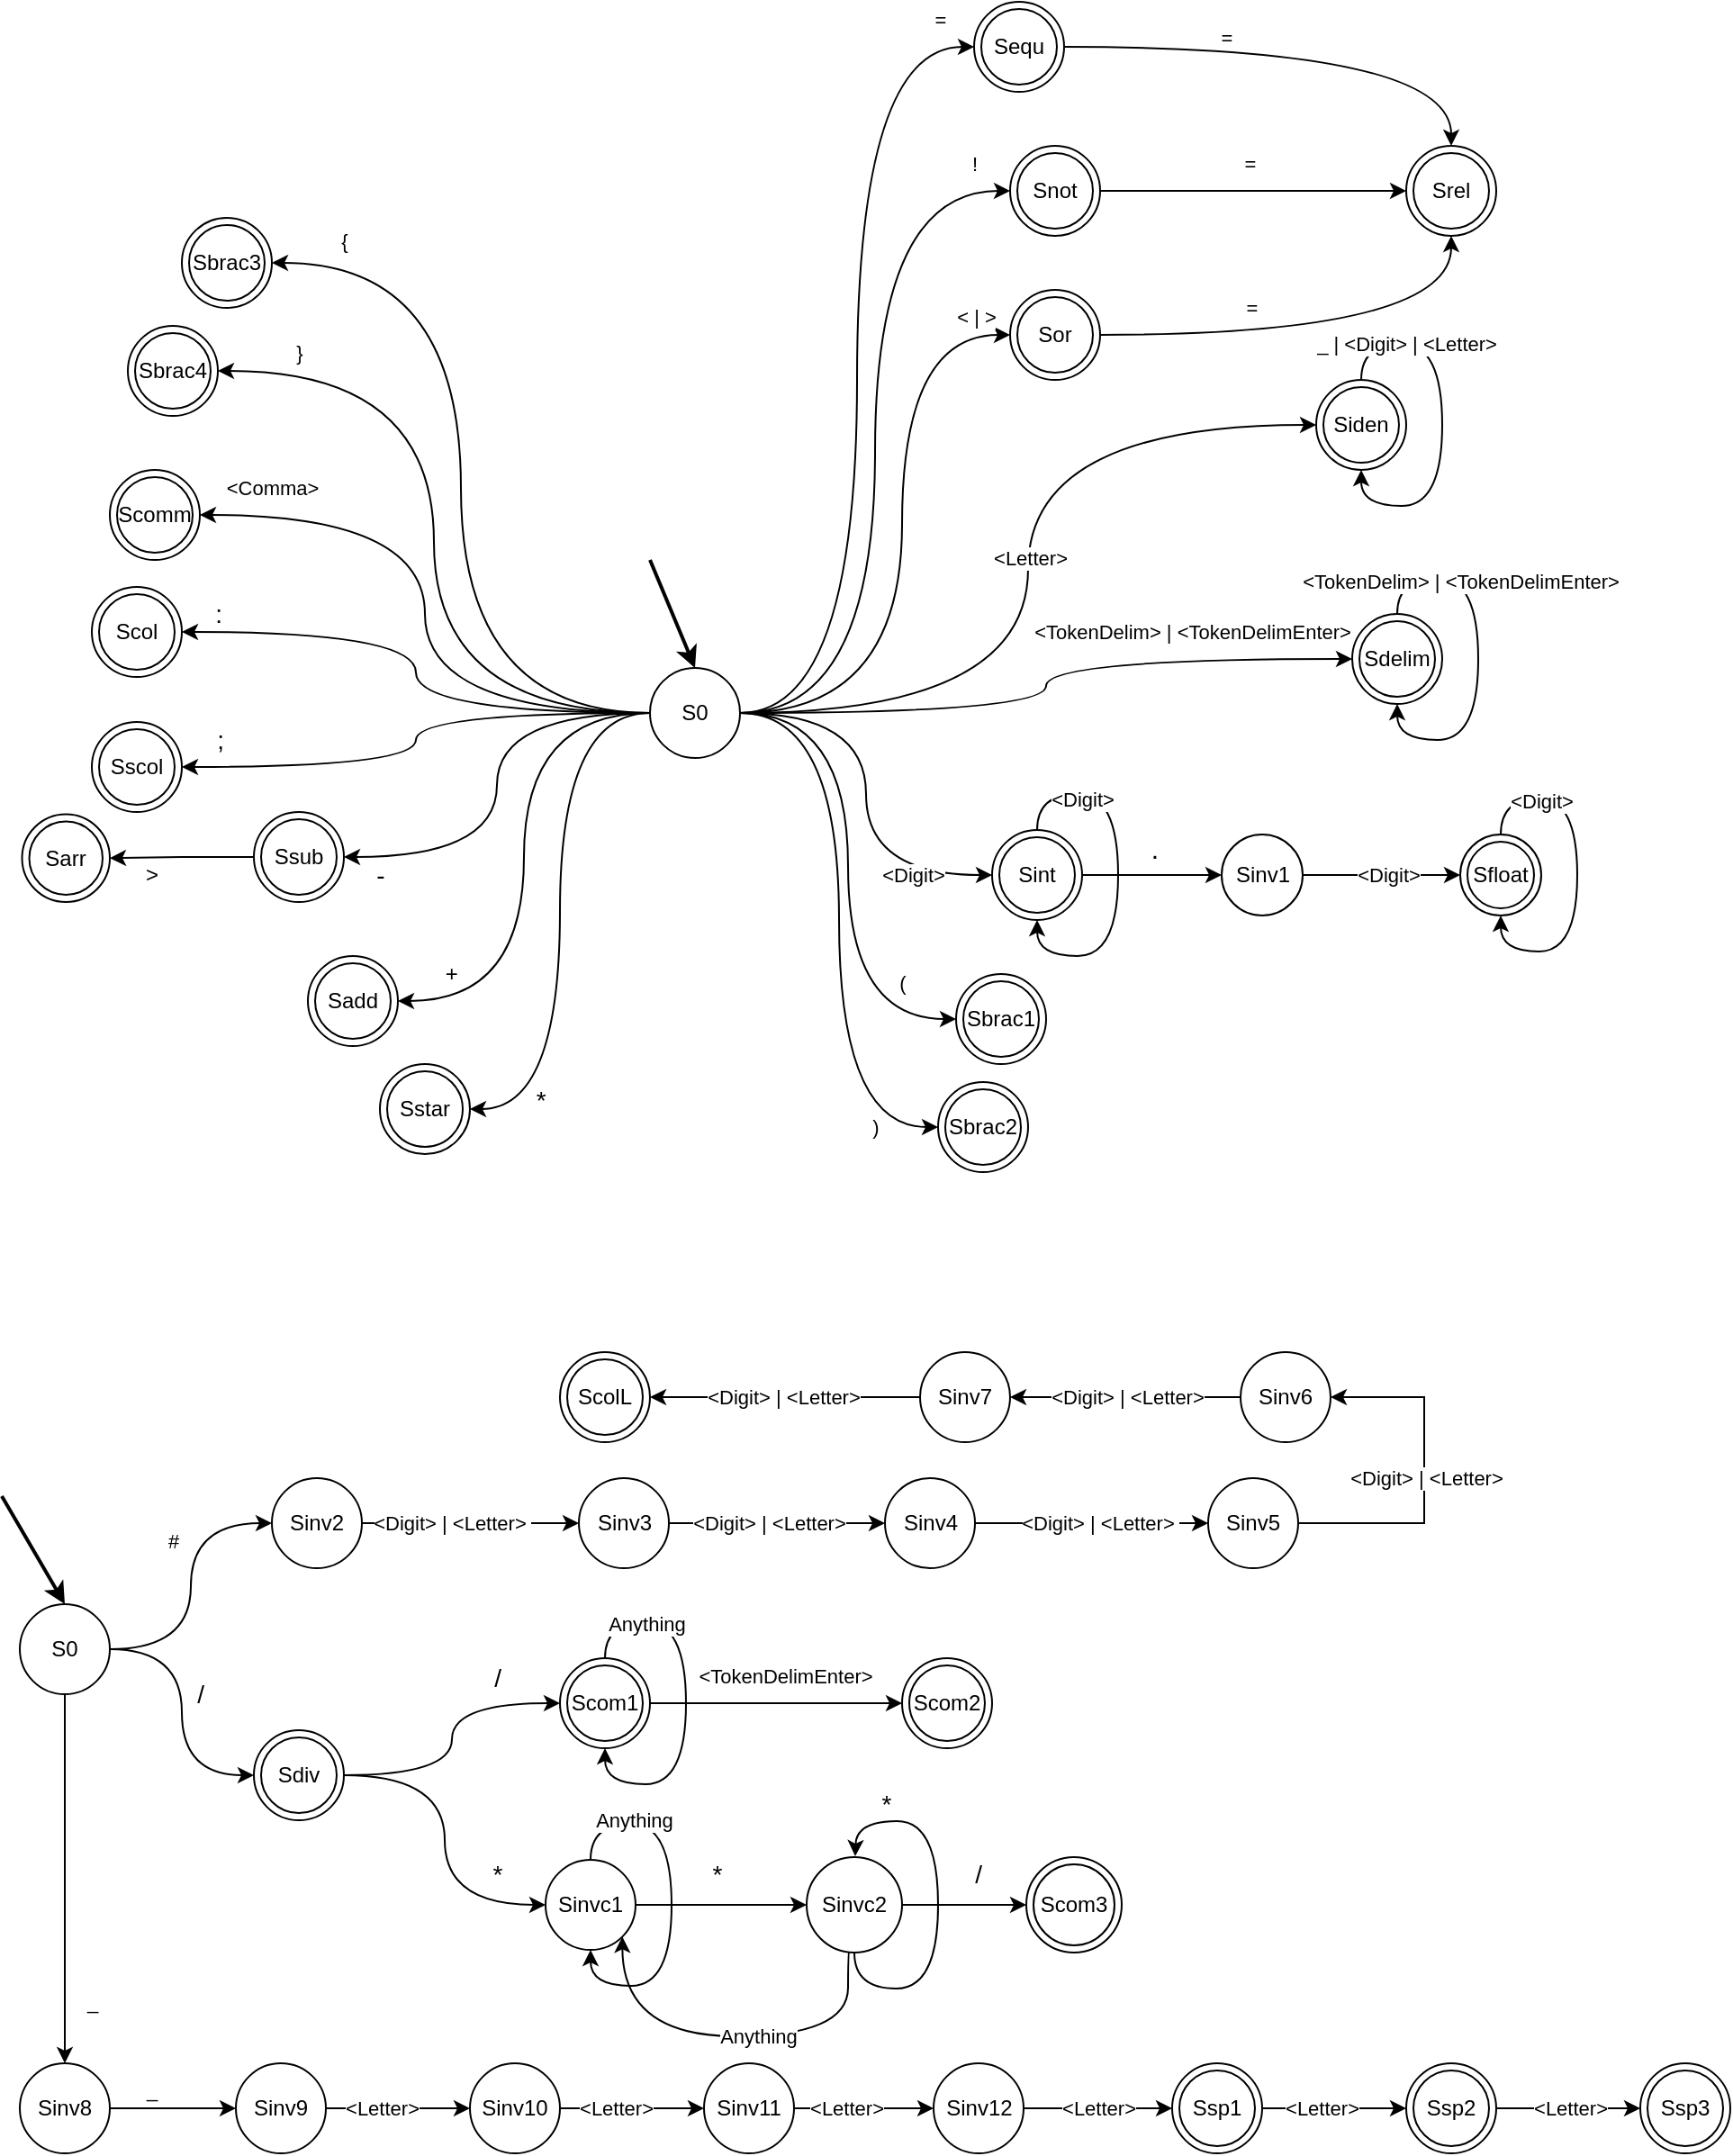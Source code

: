 <mxfile version="21.2.1" type="device" pages="2">
  <diagram id="W05ewwODZcnhdZEYBM1m" name="Page-1">
    <mxGraphModel dx="1900" dy="1649" grid="1" gridSize="10" guides="1" tooltips="1" connect="1" arrows="1" fold="1" page="1" pageScale="1" pageWidth="850" pageHeight="1100" math="0" shadow="0">
      <root>
        <mxCell id="0" />
        <mxCell id="1" parent="0" />
        <mxCell id="GA5ly7tuo-fLt8JaKTmH-13" style="rounded=0;orthogonalLoop=1;jettySize=auto;html=1;entryX=0;entryY=0.5;entryDx=0;entryDy=0;edgeStyle=orthogonalEdgeStyle;curved=1;" parent="1" source="GA5ly7tuo-fLt8JaKTmH-1" target="KquU0BusfMD63qp1bwJY-27" edge="1">
          <mxGeometry relative="1" as="geometry" />
        </mxCell>
        <mxCell id="GA5ly7tuo-fLt8JaKTmH-20" value="&amp;lt;Letter&amp;gt;" style="edgeLabel;html=1;align=center;verticalAlign=middle;resizable=0;points=[];" parent="GA5ly7tuo-fLt8JaKTmH-13" vertex="1" connectable="0">
          <mxGeometry x="0.018" y="-2" relative="1" as="geometry">
            <mxPoint x="-1" y="-2" as="offset" />
          </mxGeometry>
        </mxCell>
        <mxCell id="GA5ly7tuo-fLt8JaKTmH-77" style="edgeStyle=orthogonalEdgeStyle;rounded=0;jumpStyle=arc;orthogonalLoop=1;jettySize=auto;html=1;entryX=0;entryY=0.5;entryDx=0;entryDy=0;curved=1;" parent="1" source="GA5ly7tuo-fLt8JaKTmH-1" target="KquU0BusfMD63qp1bwJY-25" edge="1">
          <mxGeometry relative="1" as="geometry" />
        </mxCell>
        <mxCell id="KquU0BusfMD63qp1bwJY-28" value="&amp;lt;Digit&amp;gt;" style="edgeLabel;html=1;align=center;verticalAlign=middle;resizable=0;points=[];" parent="GA5ly7tuo-fLt8JaKTmH-77" vertex="1" connectable="0">
          <mxGeometry x="0.671" y="-2" relative="1" as="geometry">
            <mxPoint x="-6" y="-2" as="offset" />
          </mxGeometry>
        </mxCell>
        <mxCell id="KquU0BusfMD63qp1bwJY-4" style="edgeStyle=orthogonalEdgeStyle;rounded=0;orthogonalLoop=1;jettySize=auto;html=1;entryX=0;entryY=0.5;entryDx=0;entryDy=0;exitX=1;exitY=0.5;exitDx=0;exitDy=0;curved=1;" parent="1" source="GA5ly7tuo-fLt8JaKTmH-1" target="KquU0BusfMD63qp1bwJY-24" edge="1">
          <mxGeometry relative="1" as="geometry">
            <mxPoint x="130" y="170" as="sourcePoint" />
          </mxGeometry>
        </mxCell>
        <mxCell id="KquU0BusfMD63qp1bwJY-5" value="&amp;lt;TokenDelim&amp;gt; | &amp;lt;TokenDelimEnter&amp;gt;" style="edgeLabel;html=1;align=center;verticalAlign=middle;resizable=0;points=[];" parent="KquU0BusfMD63qp1bwJY-4" vertex="1" connectable="0">
          <mxGeometry x="0.61" relative="1" as="geometry">
            <mxPoint x="-17" y="-15" as="offset" />
          </mxGeometry>
        </mxCell>
        <mxCell id="KquU0BusfMD63qp1bwJY-20" style="edgeStyle=orthogonalEdgeStyle;rounded=0;orthogonalLoop=1;jettySize=auto;html=1;entryX=0;entryY=0.5;entryDx=0;entryDy=0;curved=1;" parent="1" source="GA5ly7tuo-fLt8JaKTmH-1" target="KquU0BusfMD63qp1bwJY-23" edge="1">
          <mxGeometry relative="1" as="geometry">
            <mxPoint x="239.0" y="530" as="targetPoint" />
          </mxGeometry>
        </mxCell>
        <mxCell id="KquU0BusfMD63qp1bwJY-22" value="(" style="edgeLabel;html=1;align=center;verticalAlign=middle;resizable=0;points=[];" parent="KquU0BusfMD63qp1bwJY-20" vertex="1" connectable="0">
          <mxGeometry x="0.622" relative="1" as="geometry">
            <mxPoint x="25" y="-20" as="offset" />
          </mxGeometry>
        </mxCell>
        <mxCell id="KquU0BusfMD63qp1bwJY-34" style="edgeStyle=orthogonalEdgeStyle;rounded=0;orthogonalLoop=1;jettySize=auto;html=1;entryX=0;entryY=0.5;entryDx=0;entryDy=0;curved=1;" parent="1" source="GA5ly7tuo-fLt8JaKTmH-1" target="KquU0BusfMD63qp1bwJY-31" edge="1">
          <mxGeometry relative="1" as="geometry" />
        </mxCell>
        <mxCell id="KquU0BusfMD63qp1bwJY-37" value=")" style="edgeLabel;html=1;align=center;verticalAlign=middle;resizable=0;points=[];" parent="KquU0BusfMD63qp1bwJY-34" vertex="1" connectable="0">
          <mxGeometry x="0.707" y="-1" relative="1" as="geometry">
            <mxPoint x="15" y="-1" as="offset" />
          </mxGeometry>
        </mxCell>
        <mxCell id="KquU0BusfMD63qp1bwJY-35" style="edgeStyle=orthogonalEdgeStyle;rounded=0;orthogonalLoop=1;jettySize=auto;html=1;entryX=1;entryY=0.5;entryDx=0;entryDy=0;curved=1;" parent="1" source="GA5ly7tuo-fLt8JaKTmH-1" target="KquU0BusfMD63qp1bwJY-32" edge="1">
          <mxGeometry relative="1" as="geometry" />
        </mxCell>
        <mxCell id="KquU0BusfMD63qp1bwJY-38" value="{" style="edgeLabel;html=1;align=center;verticalAlign=middle;resizable=0;points=[];" parent="KquU0BusfMD63qp1bwJY-35" vertex="1" connectable="0">
          <mxGeometry x="0.745" y="-1" relative="1" as="geometry">
            <mxPoint x="-19" y="-11" as="offset" />
          </mxGeometry>
        </mxCell>
        <mxCell id="KquU0BusfMD63qp1bwJY-36" style="edgeStyle=orthogonalEdgeStyle;rounded=0;orthogonalLoop=1;jettySize=auto;html=1;entryX=1;entryY=0.5;entryDx=0;entryDy=0;curved=1;" parent="1" source="GA5ly7tuo-fLt8JaKTmH-1" target="KquU0BusfMD63qp1bwJY-33" edge="1">
          <mxGeometry relative="1" as="geometry" />
        </mxCell>
        <mxCell id="KquU0BusfMD63qp1bwJY-39" value="}" style="edgeLabel;html=1;align=center;verticalAlign=middle;resizable=0;points=[];" parent="KquU0BusfMD63qp1bwJY-36" vertex="1" connectable="0">
          <mxGeometry x="0.757" y="1" relative="1" as="geometry">
            <mxPoint x="-7" y="-11" as="offset" />
          </mxGeometry>
        </mxCell>
        <mxCell id="KquU0BusfMD63qp1bwJY-44" style="edgeStyle=orthogonalEdgeStyle;rounded=0;orthogonalLoop=1;jettySize=auto;html=1;entryX=1;entryY=0.5;entryDx=0;entryDy=0;curved=1;" parent="1" source="GA5ly7tuo-fLt8JaKTmH-1" target="KquU0BusfMD63qp1bwJY-40" edge="1">
          <mxGeometry relative="1" as="geometry" />
        </mxCell>
        <mxCell id="KquU0BusfMD63qp1bwJY-48" value="&lt;font style=&quot;font-size: 14px;&quot;&gt;*&amp;nbsp;&lt;/font&gt;" style="edgeLabel;html=1;align=center;verticalAlign=middle;resizable=0;points=[];" parent="KquU0BusfMD63qp1bwJY-44" vertex="1" connectable="0">
          <mxGeometry x="0.784" y="-1" relative="1" as="geometry">
            <mxPoint x="6" y="-4" as="offset" />
          </mxGeometry>
        </mxCell>
        <mxCell id="KquU0BusfMD63qp1bwJY-45" style="edgeStyle=orthogonalEdgeStyle;rounded=0;orthogonalLoop=1;jettySize=auto;html=1;entryX=1;entryY=0.5;entryDx=0;entryDy=0;curved=1;" parent="1" source="GA5ly7tuo-fLt8JaKTmH-1" target="KquU0BusfMD63qp1bwJY-41" edge="1">
          <mxGeometry relative="1" as="geometry" />
        </mxCell>
        <mxCell id="KquU0BusfMD63qp1bwJY-50" value="&lt;font style=&quot;font-size: 12px;&quot;&gt;+&amp;nbsp;&lt;/font&gt;" style="edgeLabel;html=1;align=center;verticalAlign=middle;resizable=0;points=[];" parent="KquU0BusfMD63qp1bwJY-45" vertex="1" connectable="0">
          <mxGeometry x="0.83" relative="1" as="geometry">
            <mxPoint x="5" y="-15" as="offset" />
          </mxGeometry>
        </mxCell>
        <mxCell id="KquU0BusfMD63qp1bwJY-46" style="edgeStyle=orthogonalEdgeStyle;rounded=0;orthogonalLoop=1;jettySize=auto;html=1;curved=1;entryX=1;entryY=0.5;entryDx=0;entryDy=0;" parent="1" source="GA5ly7tuo-fLt8JaKTmH-1" target="KquU0BusfMD63qp1bwJY-42" edge="1">
          <mxGeometry relative="1" as="geometry">
            <mxPoint x="-220" y="200" as="targetPoint" />
          </mxGeometry>
        </mxCell>
        <mxCell id="KquU0BusfMD63qp1bwJY-51" value="&lt;font style=&quot;font-size: 14px;&quot;&gt;-&lt;/font&gt;" style="edgeLabel;html=1;align=center;verticalAlign=middle;resizable=0;points=[];" parent="KquU0BusfMD63qp1bwJY-46" vertex="1" connectable="0">
          <mxGeometry x="0.846" relative="1" as="geometry">
            <mxPoint x="1" y="10" as="offset" />
          </mxGeometry>
        </mxCell>
        <mxCell id="KquU0BusfMD63qp1bwJY-47" style="edgeStyle=orthogonalEdgeStyle;rounded=0;orthogonalLoop=1;jettySize=auto;html=1;entryX=1;entryY=0.5;entryDx=0;entryDy=0;curved=1;" parent="1" source="GA5ly7tuo-fLt8JaKTmH-1" target="KquU0BusfMD63qp1bwJY-43" edge="1">
          <mxGeometry relative="1" as="geometry" />
        </mxCell>
        <mxCell id="KquU0BusfMD63qp1bwJY-55" value="&lt;font style=&quot;font-size: 14px;&quot;&gt;;&lt;/font&gt;" style="edgeLabel;html=1;align=center;verticalAlign=middle;resizable=0;points=[];" parent="KquU0BusfMD63qp1bwJY-47" vertex="1" connectable="0">
          <mxGeometry x="0.843" y="-1" relative="1" as="geometry">
            <mxPoint x="-2" y="-14" as="offset" />
          </mxGeometry>
        </mxCell>
        <mxCell id="KquU0BusfMD63qp1bwJY-61" style="edgeStyle=orthogonalEdgeStyle;rounded=0;orthogonalLoop=1;jettySize=auto;html=1;entryX=1;entryY=0.5;entryDx=0;entryDy=0;curved=1;" parent="1" source="GA5ly7tuo-fLt8JaKTmH-1" target="KquU0BusfMD63qp1bwJY-56" edge="1">
          <mxGeometry relative="1" as="geometry" />
        </mxCell>
        <mxCell id="KquU0BusfMD63qp1bwJY-67" value="&lt;font style=&quot;font-size: 14px;&quot;&gt;:&lt;/font&gt;" style="edgeLabel;html=1;align=center;verticalAlign=middle;resizable=0;points=[];" parent="KquU0BusfMD63qp1bwJY-61" vertex="1" connectable="0">
          <mxGeometry x="0.857" y="2" relative="1" as="geometry">
            <mxPoint x="-2" y="-12" as="offset" />
          </mxGeometry>
        </mxCell>
        <mxCell id="KquU0BusfMD63qp1bwJY-62" style="edgeStyle=orthogonalEdgeStyle;rounded=0;orthogonalLoop=1;jettySize=auto;html=1;entryX=1;entryY=0.5;entryDx=0;entryDy=0;curved=1;" parent="1" source="GA5ly7tuo-fLt8JaKTmH-1" target="KquU0BusfMD63qp1bwJY-57" edge="1">
          <mxGeometry relative="1" as="geometry" />
        </mxCell>
        <mxCell id="KquU0BusfMD63qp1bwJY-68" value="&amp;lt;Comma&amp;gt;" style="edgeLabel;html=1;align=center;verticalAlign=middle;resizable=0;points=[];" parent="KquU0BusfMD63qp1bwJY-62" vertex="1" connectable="0">
          <mxGeometry x="0.865" y="1" relative="1" as="geometry">
            <mxPoint x="15" y="-16" as="offset" />
          </mxGeometry>
        </mxCell>
        <mxCell id="KquU0BusfMD63qp1bwJY-63" style="edgeStyle=orthogonalEdgeStyle;rounded=0;orthogonalLoop=1;jettySize=auto;html=1;entryX=0;entryY=0.5;entryDx=0;entryDy=0;curved=1;" parent="1" source="GA5ly7tuo-fLt8JaKTmH-1" target="KquU0BusfMD63qp1bwJY-58" edge="1">
          <mxGeometry relative="1" as="geometry" />
        </mxCell>
        <mxCell id="KquU0BusfMD63qp1bwJY-69" value="=" style="edgeLabel;html=1;align=center;verticalAlign=middle;resizable=0;points=[];" parent="KquU0BusfMD63qp1bwJY-63" vertex="1" connectable="0">
          <mxGeometry x="0.873" y="-1" relative="1" as="geometry">
            <mxPoint x="12" y="-16" as="offset" />
          </mxGeometry>
        </mxCell>
        <mxCell id="KquU0BusfMD63qp1bwJY-64" style="edgeStyle=orthogonalEdgeStyle;rounded=0;orthogonalLoop=1;jettySize=auto;html=1;entryX=0;entryY=0.5;entryDx=0;entryDy=0;curved=1;" parent="1" source="GA5ly7tuo-fLt8JaKTmH-1" target="KquU0BusfMD63qp1bwJY-59" edge="1">
          <mxGeometry relative="1" as="geometry" />
        </mxCell>
        <mxCell id="KquU0BusfMD63qp1bwJY-70" value="!" style="edgeLabel;html=1;align=center;verticalAlign=middle;resizable=0;points=[];" parent="KquU0BusfMD63qp1bwJY-64" vertex="1" connectable="0">
          <mxGeometry x="0.887" y="1" relative="1" as="geometry">
            <mxPoint x="5" y="-14" as="offset" />
          </mxGeometry>
        </mxCell>
        <mxCell id="KquU0BusfMD63qp1bwJY-66" style="edgeStyle=orthogonalEdgeStyle;rounded=0;orthogonalLoop=1;jettySize=auto;html=1;curved=1;entryX=0;entryY=0.5;entryDx=0;entryDy=0;" parent="1" source="GA5ly7tuo-fLt8JaKTmH-1" target="KquU0BusfMD63qp1bwJY-60" edge="1">
          <mxGeometry relative="1" as="geometry">
            <Array as="points">
              <mxPoint x="220" y="155" />
              <mxPoint x="220" y="-55" />
            </Array>
            <mxPoint x="270" y="-60" as="targetPoint" />
          </mxGeometry>
        </mxCell>
        <mxCell id="KquU0BusfMD63qp1bwJY-71" value="&amp;lt; | &amp;gt;" style="edgeLabel;html=1;align=center;verticalAlign=middle;resizable=0;points=[];" parent="KquU0BusfMD63qp1bwJY-66" vertex="1" connectable="0">
          <mxGeometry x="0.897" y="-1" relative="1" as="geometry">
            <mxPoint x="-1" y="-11" as="offset" />
          </mxGeometry>
        </mxCell>
        <mxCell id="KquU0BusfMD63qp1bwJY-89" style="edgeStyle=orthogonalEdgeStyle;rounded=0;orthogonalLoop=1;jettySize=auto;html=1;entryX=0;entryY=0.5;entryDx=0;entryDy=0;curved=1;exitX=1;exitY=0.5;exitDx=0;exitDy=0;" parent="1" source="mR5Z6gRy-ZtZRyUcgu2F-2" target="KquU0BusfMD63qp1bwJY-88" edge="1">
          <mxGeometry relative="1" as="geometry" />
        </mxCell>
        <mxCell id="KquU0BusfMD63qp1bwJY-90" value="#" style="edgeLabel;html=1;align=center;verticalAlign=middle;resizable=0;points=[];" parent="KquU0BusfMD63qp1bwJY-89" vertex="1" connectable="0">
          <mxGeometry x="0.897" y="1" relative="1" as="geometry">
            <mxPoint x="-47" y="11" as="offset" />
          </mxGeometry>
        </mxCell>
        <mxCell id="KquU0BusfMD63qp1bwJY-108" value="&lt;font style=&quot;font-size: 14px;&quot;&gt;/&lt;/font&gt;" style="edgeStyle=orthogonalEdgeStyle;rounded=0;orthogonalLoop=1;jettySize=auto;html=1;entryX=0;entryY=0.5;entryDx=0;entryDy=0;curved=1;exitX=1;exitY=0.5;exitDx=0;exitDy=0;" parent="1" source="mR5Z6gRy-ZtZRyUcgu2F-2" target="KquU0BusfMD63qp1bwJY-107" edge="1">
          <mxGeometry x="-0.133" y="10" relative="1" as="geometry">
            <mxPoint x="-200" y="850" as="sourcePoint" />
            <mxPoint as="offset" />
          </mxGeometry>
        </mxCell>
        <mxCell id="KquU0BusfMD63qp1bwJY-113" value="/" style="edgeLabel;html=1;align=center;verticalAlign=middle;resizable=0;points=[];" parent="KquU0BusfMD63qp1bwJY-108" vertex="1" connectable="0">
          <mxGeometry x="0.898" relative="1" as="geometry">
            <mxPoint x="13" as="offset" />
          </mxGeometry>
        </mxCell>
        <mxCell id="KquU0BusfMD63qp1bwJY-147" style="rounded=0;orthogonalLoop=1;jettySize=auto;html=1;exitX=0.5;exitY=1;exitDx=0;exitDy=0;entryX=0.5;entryY=0;entryDx=0;entryDy=0;edgeStyle=orthogonalEdgeStyle;curved=1;" parent="1" source="mR5Z6gRy-ZtZRyUcgu2F-2" target="KquU0BusfMD63qp1bwJY-146" edge="1">
          <mxGeometry relative="1" as="geometry" />
        </mxCell>
        <mxCell id="KquU0BusfMD63qp1bwJY-148" value="_" style="edgeLabel;html=1;align=center;verticalAlign=middle;resizable=0;points=[];" parent="KquU0BusfMD63qp1bwJY-147" vertex="1" connectable="0">
          <mxGeometry x="0.944" y="3" relative="1" as="geometry">
            <mxPoint x="12" y="-29" as="offset" />
          </mxGeometry>
        </mxCell>
        <mxCell id="GA5ly7tuo-fLt8JaKTmH-1" value="S0" style="ellipse;whiteSpace=wrap;html=1;aspect=fixed;" parent="1" vertex="1">
          <mxGeometry x="80" y="130" width="50" height="50" as="geometry" />
        </mxCell>
        <mxCell id="GA5ly7tuo-fLt8JaKTmH-156" style="rounded=0;jumpStyle=arc;orthogonalLoop=1;jettySize=auto;html=1;entryX=0.5;entryY=1;entryDx=0;entryDy=0;exitX=0.5;exitY=0;exitDx=0;exitDy=0;edgeStyle=orthogonalEdgeStyle;curved=1;" parent="1" source="KquU0BusfMD63qp1bwJY-27" target="KquU0BusfMD63qp1bwJY-27" edge="1">
          <mxGeometry relative="1" as="geometry" />
        </mxCell>
        <mxCell id="GA5ly7tuo-fLt8JaKTmH-158" value="_ | &amp;lt;Digit&amp;gt; | &amp;lt;Letter&amp;gt;" style="edgeLabel;html=1;align=center;verticalAlign=middle;resizable=0;points=[];" parent="GA5ly7tuo-fLt8JaKTmH-156" vertex="1" connectable="0">
          <mxGeometry x="-0.372" y="-1" relative="1" as="geometry">
            <mxPoint x="-19" y="-4" as="offset" />
          </mxGeometry>
        </mxCell>
        <mxCell id="KquU0BusfMD63qp1bwJY-6" style="edgeStyle=orthogonalEdgeStyle;rounded=0;orthogonalLoop=1;jettySize=auto;html=1;entryX=0.5;entryY=1;entryDx=0;entryDy=0;exitX=0.5;exitY=0;exitDx=0;exitDy=0;curved=1;" parent="1" source="KquU0BusfMD63qp1bwJY-24" target="KquU0BusfMD63qp1bwJY-24" edge="1">
          <mxGeometry relative="1" as="geometry" />
        </mxCell>
        <mxCell id="KquU0BusfMD63qp1bwJY-7" value="&amp;lt;TokenDelim&amp;gt; | &amp;lt;TokenDelimEnter&amp;gt;" style="edgeLabel;html=1;align=center;verticalAlign=middle;resizable=0;points=[];" parent="KquU0BusfMD63qp1bwJY-6" vertex="1" connectable="0">
          <mxGeometry x="-0.271" y="-1" relative="1" as="geometry">
            <mxPoint x="-9" y="-13" as="offset" />
          </mxGeometry>
        </mxCell>
        <mxCell id="KquU0BusfMD63qp1bwJY-13" style="edgeStyle=orthogonalEdgeStyle;rounded=0;orthogonalLoop=1;jettySize=auto;html=1;entryX=0;entryY=0.5;entryDx=0;entryDy=0;" parent="1" source="KquU0BusfMD63qp1bwJY-9" target="KquU0BusfMD63qp1bwJY-26" edge="1">
          <mxGeometry relative="1" as="geometry">
            <mxPoint x="550" y="420" as="targetPoint" />
            <Array as="points" />
          </mxGeometry>
        </mxCell>
        <mxCell id="KquU0BusfMD63qp1bwJY-14" value="&amp;lt;Digit&amp;gt;" style="edgeLabel;html=1;align=center;verticalAlign=middle;resizable=0;points=[];" parent="KquU0BusfMD63qp1bwJY-13" vertex="1" connectable="0">
          <mxGeometry x="-0.243" relative="1" as="geometry">
            <mxPoint x="14" as="offset" />
          </mxGeometry>
        </mxCell>
        <mxCell id="KquU0BusfMD63qp1bwJY-9" value="Sinv1" style="ellipse;whiteSpace=wrap;html=1;aspect=fixed;" parent="1" vertex="1">
          <mxGeometry x="397.5" y="222.5" width="45" height="45" as="geometry" />
        </mxCell>
        <mxCell id="KquU0BusfMD63qp1bwJY-15" style="edgeStyle=orthogonalEdgeStyle;rounded=0;orthogonalLoop=1;jettySize=auto;html=1;entryX=0.5;entryY=1;entryDx=0;entryDy=0;exitX=0.5;exitY=0;exitDx=0;exitDy=0;curved=1;" parent="1" source="KquU0BusfMD63qp1bwJY-26" target="KquU0BusfMD63qp1bwJY-26" edge="1">
          <mxGeometry relative="1" as="geometry">
            <mxPoint x="580" y="400" as="sourcePoint" />
            <mxPoint x="580" y="440" as="targetPoint" />
          </mxGeometry>
        </mxCell>
        <mxCell id="KquU0BusfMD63qp1bwJY-18" value="&amp;lt;Digit&amp;gt;" style="edgeLabel;html=1;align=center;verticalAlign=middle;resizable=0;points=[];" parent="KquU0BusfMD63qp1bwJY-15" vertex="1" connectable="0">
          <mxGeometry x="-0.213" y="2" relative="1" as="geometry">
            <mxPoint x="-22" y="-19" as="offset" />
          </mxGeometry>
        </mxCell>
        <mxCell id="KquU0BusfMD63qp1bwJY-16" style="edgeStyle=orthogonalEdgeStyle;rounded=0;orthogonalLoop=1;jettySize=auto;html=1;entryX=0.5;entryY=1;entryDx=0;entryDy=0;exitX=0.5;exitY=0;exitDx=0;exitDy=0;curved=1;" parent="1" source="KquU0BusfMD63qp1bwJY-25" target="KquU0BusfMD63qp1bwJY-25" edge="1">
          <mxGeometry relative="1" as="geometry" />
        </mxCell>
        <mxCell id="KquU0BusfMD63qp1bwJY-17" value="&amp;lt;Digit&amp;gt;" style="edgeLabel;html=1;align=center;verticalAlign=middle;resizable=0;points=[];" parent="KquU0BusfMD63qp1bwJY-16" vertex="1" connectable="0">
          <mxGeometry x="-0.223" y="3" relative="1" as="geometry">
            <mxPoint x="-23" y="-18" as="offset" />
          </mxGeometry>
        </mxCell>
        <mxCell id="KquU0BusfMD63qp1bwJY-23" value="Sbrac1" style="ellipse;shape=doubleEllipse;whiteSpace=wrap;html=1;aspect=fixed;" parent="1" vertex="1">
          <mxGeometry x="250" y="300" width="50" height="50" as="geometry" />
        </mxCell>
        <mxCell id="KquU0BusfMD63qp1bwJY-24" value="Sdelim" style="ellipse;shape=doubleEllipse;whiteSpace=wrap;html=1;aspect=fixed;" parent="1" vertex="1">
          <mxGeometry x="470" y="100" width="50" height="50" as="geometry" />
        </mxCell>
        <mxCell id="KquU0BusfMD63qp1bwJY-29" style="edgeStyle=orthogonalEdgeStyle;rounded=0;orthogonalLoop=1;jettySize=auto;html=1;entryX=0;entryY=0.5;entryDx=0;entryDy=0;fontSize=26;fontStyle=1" parent="1" source="KquU0BusfMD63qp1bwJY-25" target="KquU0BusfMD63qp1bwJY-9" edge="1">
          <mxGeometry relative="1" as="geometry" />
        </mxCell>
        <mxCell id="KquU0BusfMD63qp1bwJY-30" value="&lt;font style=&quot;font-size: 15px;&quot;&gt;.&lt;/font&gt;" style="edgeLabel;html=1;align=center;verticalAlign=middle;resizable=0;points=[];" parent="KquU0BusfMD63qp1bwJY-29" vertex="1" connectable="0">
          <mxGeometry x="0.307" y="1" relative="1" as="geometry">
            <mxPoint x="-11" y="-14" as="offset" />
          </mxGeometry>
        </mxCell>
        <mxCell id="KquU0BusfMD63qp1bwJY-25" value="Sint" style="ellipse;shape=doubleEllipse;whiteSpace=wrap;html=1;aspect=fixed;" parent="1" vertex="1">
          <mxGeometry x="270" y="220" width="50" height="50" as="geometry" />
        </mxCell>
        <mxCell id="KquU0BusfMD63qp1bwJY-26" value="Sfloat" style="ellipse;shape=doubleEllipse;whiteSpace=wrap;html=1;aspect=fixed;" parent="1" vertex="1">
          <mxGeometry x="530" y="222.5" width="45" height="45" as="geometry" />
        </mxCell>
        <mxCell id="KquU0BusfMD63qp1bwJY-27" value="Siden" style="ellipse;shape=doubleEllipse;whiteSpace=wrap;html=1;aspect=fixed;" parent="1" vertex="1">
          <mxGeometry x="450" y="-30" width="50" height="50" as="geometry" />
        </mxCell>
        <mxCell id="KquU0BusfMD63qp1bwJY-31" value="Sbrac2" style="ellipse;shape=doubleEllipse;whiteSpace=wrap;html=1;aspect=fixed;" parent="1" vertex="1">
          <mxGeometry x="240" y="360" width="50" height="50" as="geometry" />
        </mxCell>
        <mxCell id="KquU0BusfMD63qp1bwJY-32" value="Sbrac3" style="ellipse;shape=doubleEllipse;whiteSpace=wrap;html=1;aspect=fixed;" parent="1" vertex="1">
          <mxGeometry x="-180" y="-120" width="50" height="50" as="geometry" />
        </mxCell>
        <mxCell id="KquU0BusfMD63qp1bwJY-33" value="Sbrac4" style="ellipse;shape=doubleEllipse;whiteSpace=wrap;html=1;aspect=fixed;" parent="1" vertex="1">
          <mxGeometry x="-210" y="-60" width="50" height="50" as="geometry" />
        </mxCell>
        <mxCell id="KquU0BusfMD63qp1bwJY-40" value="Sstar" style="ellipse;shape=doubleEllipse;whiteSpace=wrap;html=1;aspect=fixed;" parent="1" vertex="1">
          <mxGeometry x="-70" y="350" width="50" height="50" as="geometry" />
        </mxCell>
        <mxCell id="KquU0BusfMD63qp1bwJY-41" value="Sadd" style="ellipse;shape=doubleEllipse;whiteSpace=wrap;html=1;aspect=fixed;" parent="1" vertex="1">
          <mxGeometry x="-110" y="290" width="50" height="50" as="geometry" />
        </mxCell>
        <mxCell id="KquU0BusfMD63qp1bwJY-53" style="edgeStyle=orthogonalEdgeStyle;rounded=0;orthogonalLoop=1;jettySize=auto;html=1;entryX=1;entryY=0.5;entryDx=0;entryDy=0;exitX=0;exitY=0.5;exitDx=0;exitDy=0;" parent="1" source="KquU0BusfMD63qp1bwJY-42" target="KquU0BusfMD63qp1bwJY-52" edge="1">
          <mxGeometry relative="1" as="geometry" />
        </mxCell>
        <mxCell id="KquU0BusfMD63qp1bwJY-54" value="&lt;font style=&quot;font-size: 12px;&quot;&gt;&amp;gt;&lt;/font&gt;" style="edgeLabel;html=1;align=center;verticalAlign=middle;resizable=0;points=[];" parent="KquU0BusfMD63qp1bwJY-53" vertex="1" connectable="0">
          <mxGeometry x="-0.256" y="1" relative="1" as="geometry">
            <mxPoint x="-27" y="9" as="offset" />
          </mxGeometry>
        </mxCell>
        <mxCell id="KquU0BusfMD63qp1bwJY-42" value="Ssub" style="ellipse;shape=doubleEllipse;whiteSpace=wrap;html=1;aspect=fixed;" parent="1" vertex="1">
          <mxGeometry x="-140" y="210" width="50" height="50" as="geometry" />
        </mxCell>
        <mxCell id="KquU0BusfMD63qp1bwJY-43" value="Sscol" style="ellipse;shape=doubleEllipse;whiteSpace=wrap;html=1;aspect=fixed;" parent="1" vertex="1">
          <mxGeometry x="-230" y="160" width="50" height="50" as="geometry" />
        </mxCell>
        <mxCell id="KquU0BusfMD63qp1bwJY-52" value="Sarr" style="ellipse;shape=doubleEllipse;whiteSpace=wrap;html=1;aspect=fixed;" parent="1" vertex="1">
          <mxGeometry x="-268.75" y="211.25" width="48.75" height="48.75" as="geometry" />
        </mxCell>
        <mxCell id="KquU0BusfMD63qp1bwJY-56" value="Scol" style="ellipse;shape=doubleEllipse;whiteSpace=wrap;html=1;aspect=fixed;" parent="1" vertex="1">
          <mxGeometry x="-230" y="85" width="50" height="50" as="geometry" />
        </mxCell>
        <mxCell id="KquU0BusfMD63qp1bwJY-57" value="Scomm" style="ellipse;shape=doubleEllipse;whiteSpace=wrap;html=1;aspect=fixed;" parent="1" vertex="1">
          <mxGeometry x="-220" y="20" width="50" height="50" as="geometry" />
        </mxCell>
        <mxCell id="KquU0BusfMD63qp1bwJY-85" style="edgeStyle=orthogonalEdgeStyle;rounded=0;orthogonalLoop=1;jettySize=auto;html=1;curved=1;" parent="1" source="KquU0BusfMD63qp1bwJY-58" target="KquU0BusfMD63qp1bwJY-84" edge="1">
          <mxGeometry relative="1" as="geometry" />
        </mxCell>
        <mxCell id="KquU0BusfMD63qp1bwJY-86" value="=" style="edgeLabel;html=1;align=center;verticalAlign=middle;resizable=0;points=[];" parent="KquU0BusfMD63qp1bwJY-85" vertex="1" connectable="0">
          <mxGeometry x="-0.156" y="-2" relative="1" as="geometry">
            <mxPoint x="-24" y="-7" as="offset" />
          </mxGeometry>
        </mxCell>
        <mxCell id="KquU0BusfMD63qp1bwJY-58" value="Sequ" style="ellipse;shape=doubleEllipse;whiteSpace=wrap;html=1;aspect=fixed;" parent="1" vertex="1">
          <mxGeometry x="260" y="-240" width="50" height="50" as="geometry" />
        </mxCell>
        <mxCell id="KquU0BusfMD63qp1bwJY-82" style="edgeStyle=orthogonalEdgeStyle;rounded=0;orthogonalLoop=1;jettySize=auto;html=1;entryX=0;entryY=0.5;entryDx=0;entryDy=0;exitX=1;exitY=0.5;exitDx=0;exitDy=0;" parent="1" source="KquU0BusfMD63qp1bwJY-59" target="KquU0BusfMD63qp1bwJY-84" edge="1">
          <mxGeometry relative="1" as="geometry">
            <mxPoint x="440" y="-140" as="targetPoint" />
            <Array as="points">
              <mxPoint x="450" y="-135" />
              <mxPoint x="450" y="-135" />
            </Array>
          </mxGeometry>
        </mxCell>
        <mxCell id="KquU0BusfMD63qp1bwJY-83" value="=" style="edgeLabel;html=1;align=center;verticalAlign=middle;resizable=0;points=[];" parent="KquU0BusfMD63qp1bwJY-82" vertex="1" connectable="0">
          <mxGeometry x="-0.256" relative="1" as="geometry">
            <mxPoint x="20" y="-15" as="offset" />
          </mxGeometry>
        </mxCell>
        <mxCell id="KquU0BusfMD63qp1bwJY-59" value="Snot" style="ellipse;shape=doubleEllipse;whiteSpace=wrap;html=1;aspect=fixed;" parent="1" vertex="1">
          <mxGeometry x="280" y="-160" width="50" height="50" as="geometry" />
        </mxCell>
        <mxCell id="KquU0BusfMD63qp1bwJY-76" style="edgeStyle=orthogonalEdgeStyle;rounded=0;orthogonalLoop=1;jettySize=auto;html=1;entryX=0.5;entryY=1;entryDx=0;entryDy=0;exitX=1;exitY=0.5;exitDx=0;exitDy=0;curved=1;" parent="1" source="KquU0BusfMD63qp1bwJY-60" target="KquU0BusfMD63qp1bwJY-84" edge="1">
          <mxGeometry relative="1" as="geometry">
            <mxPoint x="360" y="20" as="sourcePoint" />
            <mxPoint x="440" y="-60" as="targetPoint" />
          </mxGeometry>
        </mxCell>
        <mxCell id="KquU0BusfMD63qp1bwJY-79" value="=" style="edgeLabel;html=1;align=center;verticalAlign=middle;resizable=0;points=[];" parent="KquU0BusfMD63qp1bwJY-76" vertex="1" connectable="0">
          <mxGeometry x="-0.111" y="-1" relative="1" as="geometry">
            <mxPoint x="-27" y="-16" as="offset" />
          </mxGeometry>
        </mxCell>
        <mxCell id="KquU0BusfMD63qp1bwJY-60" value="Sor" style="ellipse;shape=doubleEllipse;whiteSpace=wrap;html=1;aspect=fixed;" parent="1" vertex="1">
          <mxGeometry x="280" y="-80" width="50" height="50" as="geometry" />
        </mxCell>
        <mxCell id="KquU0BusfMD63qp1bwJY-84" value="Srel" style="ellipse;shape=doubleEllipse;whiteSpace=wrap;html=1;aspect=fixed;" parent="1" vertex="1">
          <mxGeometry x="500" y="-160" width="50" height="50" as="geometry" />
        </mxCell>
        <mxCell id="KquU0BusfMD63qp1bwJY-93" style="edgeStyle=orthogonalEdgeStyle;rounded=0;orthogonalLoop=1;jettySize=auto;html=1;entryX=0;entryY=0.5;entryDx=0;entryDy=0;exitX=1;exitY=0.5;exitDx=0;exitDy=0;" parent="1" source="KquU0BusfMD63qp1bwJY-100" target="KquU0BusfMD63qp1bwJY-101" edge="1">
          <mxGeometry relative="1" as="geometry">
            <mxPoint x="90.51" y="600" as="sourcePoint" />
            <mxPoint x="170.51" y="600" as="targetPoint" />
          </mxGeometry>
        </mxCell>
        <mxCell id="KquU0BusfMD63qp1bwJY-141" value="&amp;lt;Digit&amp;gt; | &amp;lt;Letter&amp;gt;" style="edgeLabel;html=1;align=center;verticalAlign=middle;resizable=0;points=[];" parent="KquU0BusfMD63qp1bwJY-93" vertex="1" connectable="0">
          <mxGeometry x="0.263" y="-1" relative="1" as="geometry">
            <mxPoint x="-21" y="-1" as="offset" />
          </mxGeometry>
        </mxCell>
        <mxCell id="KquU0BusfMD63qp1bwJY-91" style="edgeStyle=orthogonalEdgeStyle;rounded=0;orthogonalLoop=1;jettySize=auto;html=1;entryX=0;entryY=0.5;entryDx=0;entryDy=0;" parent="1" source="KquU0BusfMD63qp1bwJY-88" target="KquU0BusfMD63qp1bwJY-100" edge="1">
          <mxGeometry relative="1" as="geometry">
            <mxPoint x="150.51" y="640" as="targetPoint" />
          </mxGeometry>
        </mxCell>
        <mxCell id="KquU0BusfMD63qp1bwJY-136" value="&amp;lt;Digit&amp;gt; | &amp;lt;Letter&amp;gt;&amp;nbsp;" style="edgeLabel;html=1;align=center;verticalAlign=middle;resizable=0;points=[];" parent="KquU0BusfMD63qp1bwJY-91" vertex="1" connectable="0">
          <mxGeometry x="-0.283" y="2" relative="1" as="geometry">
            <mxPoint x="7" y="2" as="offset" />
          </mxGeometry>
        </mxCell>
        <mxCell id="KquU0BusfMD63qp1bwJY-88" value="Sinv2" style="ellipse;whiteSpace=wrap;html=1;aspect=fixed;" parent="1" vertex="1">
          <mxGeometry x="-130" y="580" width="50" height="50" as="geometry" />
        </mxCell>
        <mxCell id="KquU0BusfMD63qp1bwJY-95" style="edgeStyle=orthogonalEdgeStyle;rounded=0;orthogonalLoop=1;jettySize=auto;html=1;exitX=1;exitY=0.5;exitDx=0;exitDy=0;entryX=0;entryY=0.5;entryDx=0;entryDy=0;" parent="1" source="KquU0BusfMD63qp1bwJY-101" target="KquU0BusfMD63qp1bwJY-102" edge="1">
          <mxGeometry relative="1" as="geometry">
            <mxPoint x="210.51" y="600" as="sourcePoint" />
            <mxPoint x="290.51" y="600" as="targetPoint" />
          </mxGeometry>
        </mxCell>
        <mxCell id="KquU0BusfMD63qp1bwJY-142" value="&amp;lt;Digit&amp;gt; | &amp;lt;Letter&amp;gt;&amp;nbsp;" style="edgeLabel;html=1;align=center;verticalAlign=middle;resizable=0;points=[];" parent="KquU0BusfMD63qp1bwJY-95" vertex="1" connectable="0">
          <mxGeometry x="-0.247" y="-3" relative="1" as="geometry">
            <mxPoint x="20" y="-3" as="offset" />
          </mxGeometry>
        </mxCell>
        <mxCell id="KquU0BusfMD63qp1bwJY-97" style="edgeStyle=orthogonalEdgeStyle;rounded=0;orthogonalLoop=1;jettySize=auto;html=1;exitX=1;exitY=0.5;exitDx=0;exitDy=0;entryX=1;entryY=0.5;entryDx=0;entryDy=0;" parent="1" source="KquU0BusfMD63qp1bwJY-102" target="KquU0BusfMD63qp1bwJY-104" edge="1">
          <mxGeometry relative="1" as="geometry">
            <mxPoint x="330.51" y="600" as="sourcePoint" />
            <mxPoint x="760.51" y="670" as="targetPoint" />
            <Array as="points">
              <mxPoint x="510" y="605" />
              <mxPoint x="510" y="535" />
            </Array>
          </mxGeometry>
        </mxCell>
        <mxCell id="KquU0BusfMD63qp1bwJY-143" value="&amp;lt;Digit&amp;gt; | &amp;lt;Letter&amp;gt;" style="edgeLabel;html=1;align=center;verticalAlign=middle;resizable=0;points=[];" parent="KquU0BusfMD63qp1bwJY-97" vertex="1" connectable="0">
          <mxGeometry x="-0.307" y="-1" relative="1" as="geometry">
            <mxPoint x="4" y="-26" as="offset" />
          </mxGeometry>
        </mxCell>
        <mxCell id="KquU0BusfMD63qp1bwJY-99" style="edgeStyle=orthogonalEdgeStyle;rounded=0;orthogonalLoop=1;jettySize=auto;html=1;exitX=0;exitY=0.5;exitDx=0;exitDy=0;entryX=1;entryY=0.5;entryDx=0;entryDy=0;" parent="1" source="KquU0BusfMD63qp1bwJY-104" target="KquU0BusfMD63qp1bwJY-105" edge="1">
          <mxGeometry relative="1" as="geometry">
            <mxPoint x="300.51" y="610" as="sourcePoint" />
            <Array as="points">
              <mxPoint x="398" y="535" />
            </Array>
          </mxGeometry>
        </mxCell>
        <mxCell id="KquU0BusfMD63qp1bwJY-144" value="&amp;lt;Digit&amp;gt; | &amp;lt;Letter&amp;gt;" style="edgeLabel;html=1;align=center;verticalAlign=middle;resizable=0;points=[];" parent="KquU0BusfMD63qp1bwJY-99" vertex="1" connectable="0">
          <mxGeometry x="0.538" y="1" relative="1" as="geometry">
            <mxPoint x="35" y="-1" as="offset" />
          </mxGeometry>
        </mxCell>
        <mxCell id="KquU0BusfMD63qp1bwJY-98" value="ScolL" style="ellipse;shape=doubleEllipse;whiteSpace=wrap;html=1;aspect=fixed;" parent="1" vertex="1">
          <mxGeometry x="30" y="510" width="50" height="50" as="geometry" />
        </mxCell>
        <mxCell id="KquU0BusfMD63qp1bwJY-100" value="Sinv3" style="ellipse;whiteSpace=wrap;html=1;aspect=fixed;" parent="1" vertex="1">
          <mxGeometry x="40.51" y="580" width="50" height="50" as="geometry" />
        </mxCell>
        <mxCell id="KquU0BusfMD63qp1bwJY-101" value="Sinv4" style="ellipse;whiteSpace=wrap;html=1;aspect=fixed;" parent="1" vertex="1">
          <mxGeometry x="210.51" y="580" width="50" height="50" as="geometry" />
        </mxCell>
        <mxCell id="KquU0BusfMD63qp1bwJY-102" value="Sinv5" style="ellipse;whiteSpace=wrap;html=1;aspect=fixed;" parent="1" vertex="1">
          <mxGeometry x="390" y="580" width="50" height="50" as="geometry" />
        </mxCell>
        <mxCell id="KquU0BusfMD63qp1bwJY-104" value="Sinv6" style="ellipse;whiteSpace=wrap;html=1;aspect=fixed;" parent="1" vertex="1">
          <mxGeometry x="408" y="510" width="50" height="50" as="geometry" />
        </mxCell>
        <mxCell id="KquU0BusfMD63qp1bwJY-140" style="edgeStyle=orthogonalEdgeStyle;rounded=0;orthogonalLoop=1;jettySize=auto;html=1;" parent="1" source="KquU0BusfMD63qp1bwJY-105" target="KquU0BusfMD63qp1bwJY-98" edge="1">
          <mxGeometry relative="1" as="geometry" />
        </mxCell>
        <mxCell id="KquU0BusfMD63qp1bwJY-145" value="&amp;lt;Digit&amp;gt; | &amp;lt;Letter&amp;gt;" style="edgeLabel;html=1;align=center;verticalAlign=middle;resizable=0;points=[];" parent="KquU0BusfMD63qp1bwJY-140" vertex="1" connectable="0">
          <mxGeometry x="-0.223" relative="1" as="geometry">
            <mxPoint x="-18" as="offset" />
          </mxGeometry>
        </mxCell>
        <mxCell id="KquU0BusfMD63qp1bwJY-105" value="Sinv7" style="ellipse;whiteSpace=wrap;html=1;aspect=fixed;" parent="1" vertex="1">
          <mxGeometry x="230" y="510" width="50" height="50" as="geometry" />
        </mxCell>
        <mxCell id="KquU0BusfMD63qp1bwJY-110" style="edgeStyle=orthogonalEdgeStyle;rounded=0;orthogonalLoop=1;jettySize=auto;html=1;curved=1;" parent="1" source="KquU0BusfMD63qp1bwJY-107" target="KquU0BusfMD63qp1bwJY-109" edge="1">
          <mxGeometry relative="1" as="geometry" />
        </mxCell>
        <mxCell id="KquU0BusfMD63qp1bwJY-114" value="&lt;font style=&quot;font-size: 14px;&quot;&gt;/&lt;/font&gt;" style="edgeLabel;html=1;align=center;verticalAlign=middle;resizable=0;points=[];" parent="KquU0BusfMD63qp1bwJY-110" vertex="1" connectable="0">
          <mxGeometry x="-0.217" relative="1" as="geometry">
            <mxPoint x="25" y="-52" as="offset" />
          </mxGeometry>
        </mxCell>
        <mxCell id="KquU0BusfMD63qp1bwJY-119" style="edgeStyle=orthogonalEdgeStyle;rounded=0;orthogonalLoop=1;jettySize=auto;html=1;entryX=0;entryY=0.5;entryDx=0;entryDy=0;curved=1;" parent="1" source="KquU0BusfMD63qp1bwJY-107" target="KquU0BusfMD63qp1bwJY-134" edge="1">
          <mxGeometry relative="1" as="geometry">
            <mxPoint x="50.51" y="800" as="targetPoint" />
          </mxGeometry>
        </mxCell>
        <mxCell id="KquU0BusfMD63qp1bwJY-120" value="&lt;font style=&quot;font-size: 14px;&quot;&gt;*&lt;/font&gt;" style="edgeLabel;html=1;align=center;verticalAlign=middle;resizable=0;points=[];" parent="KquU0BusfMD63qp1bwJY-119" vertex="1" connectable="0">
          <mxGeometry x="0.347" y="2" relative="1" as="geometry">
            <mxPoint x="27" y="-13" as="offset" />
          </mxGeometry>
        </mxCell>
        <mxCell id="KquU0BusfMD63qp1bwJY-107" value="Sdiv" style="ellipse;shape=doubleEllipse;whiteSpace=wrap;html=1;aspect=fixed;" parent="1" vertex="1">
          <mxGeometry x="-140" y="720" width="50" height="50" as="geometry" />
        </mxCell>
        <mxCell id="KquU0BusfMD63qp1bwJY-112" style="edgeStyle=orthogonalEdgeStyle;rounded=0;orthogonalLoop=1;jettySize=auto;html=1;" parent="1" source="KquU0BusfMD63qp1bwJY-109" target="KquU0BusfMD63qp1bwJY-111" edge="1">
          <mxGeometry relative="1" as="geometry" />
        </mxCell>
        <mxCell id="KquU0BusfMD63qp1bwJY-117" value="&amp;lt;TokenDelimEnter&amp;gt;" style="edgeLabel;html=1;align=center;verticalAlign=middle;resizable=0;points=[];" parent="KquU0BusfMD63qp1bwJY-112" vertex="1" connectable="0">
          <mxGeometry x="0.3" y="-1" relative="1" as="geometry">
            <mxPoint x="-16" y="-16" as="offset" />
          </mxGeometry>
        </mxCell>
        <mxCell id="KquU0BusfMD63qp1bwJY-109" value="Scom1" style="ellipse;shape=doubleEllipse;whiteSpace=wrap;html=1;aspect=fixed;" parent="1" vertex="1">
          <mxGeometry x="30" y="680" width="50" height="50" as="geometry" />
        </mxCell>
        <mxCell id="KquU0BusfMD63qp1bwJY-111" value="Scom2" style="ellipse;shape=doubleEllipse;whiteSpace=wrap;html=1;aspect=fixed;" parent="1" vertex="1">
          <mxGeometry x="220" y="680" width="50" height="50" as="geometry" />
        </mxCell>
        <mxCell id="KquU0BusfMD63qp1bwJY-115" style="edgeStyle=orthogonalEdgeStyle;rounded=0;orthogonalLoop=1;jettySize=auto;html=1;entryX=0.5;entryY=1;entryDx=0;entryDy=0;jumpStyle=arc;curved=1;" parent="1" source="KquU0BusfMD63qp1bwJY-109" target="KquU0BusfMD63qp1bwJY-109" edge="1">
          <mxGeometry relative="1" as="geometry" />
        </mxCell>
        <mxCell id="KquU0BusfMD63qp1bwJY-116" value="Anything" style="edgeLabel;html=1;align=center;verticalAlign=middle;resizable=0;points=[];" parent="KquU0BusfMD63qp1bwJY-115" vertex="1" connectable="0">
          <mxGeometry x="-0.673" y="-1" relative="1" as="geometry">
            <mxPoint x="7" as="offset" />
          </mxGeometry>
        </mxCell>
        <mxCell id="KquU0BusfMD63qp1bwJY-122" style="edgeStyle=orthogonalEdgeStyle;rounded=0;orthogonalLoop=1;jettySize=auto;html=1;entryX=0;entryY=0.5;entryDx=0;entryDy=0;exitX=1;exitY=0.5;exitDx=0;exitDy=0;" parent="1" source="KquU0BusfMD63qp1bwJY-134" target="KquU0BusfMD63qp1bwJY-135" edge="1">
          <mxGeometry relative="1" as="geometry">
            <mxPoint x="92.5" y="817" as="sourcePoint" />
            <mxPoint x="172.5" y="817" as="targetPoint" />
          </mxGeometry>
        </mxCell>
        <mxCell id="KquU0BusfMD63qp1bwJY-127" value="&lt;font style=&quot;font-size: 14px;&quot;&gt;*&lt;/font&gt;" style="edgeLabel;html=1;align=center;verticalAlign=middle;resizable=0;points=[];" parent="KquU0BusfMD63qp1bwJY-122" vertex="1" connectable="0">
          <mxGeometry x="-0.191" y="-1" relative="1" as="geometry">
            <mxPoint x="6" y="-18" as="offset" />
          </mxGeometry>
        </mxCell>
        <mxCell id="KquU0BusfMD63qp1bwJY-124" style="edgeStyle=orthogonalEdgeStyle;rounded=0;orthogonalLoop=1;jettySize=auto;html=1;entryX=0.5;entryY=1;entryDx=0;entryDy=0;jumpStyle=arc;exitX=0.5;exitY=0;exitDx=0;exitDy=0;curved=1;" parent="1" source="KquU0BusfMD63qp1bwJY-134" target="KquU0BusfMD63qp1bwJY-134" edge="1">
          <mxGeometry relative="1" as="geometry">
            <mxPoint x="72.5" y="797" as="sourcePoint" />
            <mxPoint x="72.5" y="837" as="targetPoint" />
          </mxGeometry>
        </mxCell>
        <mxCell id="KquU0BusfMD63qp1bwJY-126" value="Anything" style="edgeLabel;html=1;align=center;verticalAlign=middle;resizable=0;points=[];" parent="KquU0BusfMD63qp1bwJY-124" vertex="1" connectable="0">
          <mxGeometry x="-0.687" y="2" relative="1" as="geometry">
            <mxPoint x="9" as="offset" />
          </mxGeometry>
        </mxCell>
        <mxCell id="KquU0BusfMD63qp1bwJY-129" style="edgeStyle=orthogonalEdgeStyle;rounded=0;orthogonalLoop=1;jettySize=auto;html=1;exitX=0.5;exitY=1;exitDx=0;exitDy=0;entryX=1;entryY=1;entryDx=0;entryDy=0;curved=1;" parent="1" source="KquU0BusfMD63qp1bwJY-135" target="KquU0BusfMD63qp1bwJY-134" edge="1">
          <mxGeometry relative="1" as="geometry">
            <mxPoint x="80" y="920" as="targetPoint" />
            <Array as="points">
              <mxPoint x="194" y="836" />
              <mxPoint x="190" y="836" />
              <mxPoint x="190" y="890" />
              <mxPoint x="65" y="890" />
            </Array>
            <mxPoint x="210" y="920" as="sourcePoint" />
          </mxGeometry>
        </mxCell>
        <mxCell id="KquU0BusfMD63qp1bwJY-130" value="Anything" style="edgeLabel;html=1;align=center;verticalAlign=middle;resizable=0;points=[];" parent="KquU0BusfMD63qp1bwJY-129" vertex="1" connectable="0">
          <mxGeometry x="-0.333" relative="1" as="geometry">
            <mxPoint x="-33" as="offset" />
          </mxGeometry>
        </mxCell>
        <mxCell id="KquU0BusfMD63qp1bwJY-132" style="edgeStyle=orthogonalEdgeStyle;rounded=0;orthogonalLoop=1;jettySize=auto;html=1;exitX=1;exitY=0.5;exitDx=0;exitDy=0;" parent="1" source="KquU0BusfMD63qp1bwJY-135" target="KquU0BusfMD63qp1bwJY-131" edge="1">
          <mxGeometry relative="1" as="geometry" />
        </mxCell>
        <mxCell id="KquU0BusfMD63qp1bwJY-133" value="&lt;font style=&quot;font-size: 14px;&quot;&gt;/&lt;/font&gt;" style="edgeLabel;html=1;align=center;verticalAlign=middle;resizable=0;points=[];" parent="KquU0BusfMD63qp1bwJY-132" vertex="1" connectable="0">
          <mxGeometry x="-0.233" y="-2" relative="1" as="geometry">
            <mxPoint x="15" y="-19" as="offset" />
          </mxGeometry>
        </mxCell>
        <mxCell id="KquU0BusfMD63qp1bwJY-131" value="Scom3" style="ellipse;shape=doubleEllipse;whiteSpace=wrap;html=1;aspect=fixed;" parent="1" vertex="1">
          <mxGeometry x="289" y="790.5" width="53" height="53" as="geometry" />
        </mxCell>
        <mxCell id="KquU0BusfMD63qp1bwJY-134" value="Sinvc1" style="ellipse;whiteSpace=wrap;html=1;aspect=fixed;" parent="1" vertex="1">
          <mxGeometry x="21.99" y="792" width="50" height="50" as="geometry" />
        </mxCell>
        <mxCell id="KquU0BusfMD63qp1bwJY-135" value="Sinvc2" style="ellipse;whiteSpace=wrap;html=1;aspect=fixed;" parent="1" vertex="1">
          <mxGeometry x="167" y="790.5" width="53" height="53" as="geometry" />
        </mxCell>
        <mxCell id="KquU0BusfMD63qp1bwJY-150" style="edgeStyle=orthogonalEdgeStyle;rounded=0;orthogonalLoop=1;jettySize=auto;html=1;" parent="1" source="KquU0BusfMD63qp1bwJY-146" target="KquU0BusfMD63qp1bwJY-149" edge="1">
          <mxGeometry relative="1" as="geometry" />
        </mxCell>
        <mxCell id="KquU0BusfMD63qp1bwJY-151" value="_" style="edgeLabel;html=1;align=center;verticalAlign=middle;resizable=0;points=[];" parent="KquU0BusfMD63qp1bwJY-150" vertex="1" connectable="0">
          <mxGeometry x="-0.181" relative="1" as="geometry">
            <mxPoint x="-6" y="-10" as="offset" />
          </mxGeometry>
        </mxCell>
        <mxCell id="KquU0BusfMD63qp1bwJY-146" value="Sinv8" style="ellipse;whiteSpace=wrap;html=1;aspect=fixed;" parent="1" vertex="1">
          <mxGeometry x="-270" y="905" width="50" height="50" as="geometry" />
        </mxCell>
        <mxCell id="KquU0BusfMD63qp1bwJY-153" style="edgeStyle=orthogonalEdgeStyle;rounded=0;orthogonalLoop=1;jettySize=auto;html=1;" parent="1" source="KquU0BusfMD63qp1bwJY-149" target="KquU0BusfMD63qp1bwJY-152" edge="1">
          <mxGeometry relative="1" as="geometry" />
        </mxCell>
        <mxCell id="KquU0BusfMD63qp1bwJY-160" value="&amp;lt;Letter&amp;gt;" style="edgeLabel;html=1;align=center;verticalAlign=middle;resizable=0;points=[];" parent="KquU0BusfMD63qp1bwJY-153" vertex="1" connectable="0">
          <mxGeometry x="-0.267" relative="1" as="geometry">
            <mxPoint x="1" as="offset" />
          </mxGeometry>
        </mxCell>
        <mxCell id="KquU0BusfMD63qp1bwJY-149" value="Sinv9" style="ellipse;whiteSpace=wrap;html=1;aspect=fixed;" parent="1" vertex="1">
          <mxGeometry x="-150" y="905" width="50" height="50" as="geometry" />
        </mxCell>
        <mxCell id="KquU0BusfMD63qp1bwJY-155" style="edgeStyle=orthogonalEdgeStyle;rounded=0;orthogonalLoop=1;jettySize=auto;html=1;" parent="1" source="KquU0BusfMD63qp1bwJY-152" target="KquU0BusfMD63qp1bwJY-154" edge="1">
          <mxGeometry relative="1" as="geometry" />
        </mxCell>
        <mxCell id="KquU0BusfMD63qp1bwJY-161" value="&amp;lt;Letter&amp;gt;" style="edgeLabel;html=1;align=center;verticalAlign=middle;resizable=0;points=[];" parent="KquU0BusfMD63qp1bwJY-155" vertex="1" connectable="0">
          <mxGeometry x="-0.314" y="-1" relative="1" as="geometry">
            <mxPoint x="3" y="-1" as="offset" />
          </mxGeometry>
        </mxCell>
        <mxCell id="KquU0BusfMD63qp1bwJY-152" value="Sinv10" style="ellipse;whiteSpace=wrap;html=1;aspect=fixed;" parent="1" vertex="1">
          <mxGeometry x="-20" y="905" width="50" height="50" as="geometry" />
        </mxCell>
        <mxCell id="KquU0BusfMD63qp1bwJY-157" style="edgeStyle=orthogonalEdgeStyle;rounded=0;orthogonalLoop=1;jettySize=auto;html=1;" parent="1" source="KquU0BusfMD63qp1bwJY-154" target="KquU0BusfMD63qp1bwJY-156" edge="1">
          <mxGeometry relative="1" as="geometry" />
        </mxCell>
        <mxCell id="KquU0BusfMD63qp1bwJY-162" value="&amp;lt;Letter&amp;gt;" style="edgeLabel;html=1;align=center;verticalAlign=middle;resizable=0;points=[];" parent="KquU0BusfMD63qp1bwJY-157" vertex="1" connectable="0">
          <mxGeometry x="-0.329" y="-2" relative="1" as="geometry">
            <mxPoint x="3" y="-2" as="offset" />
          </mxGeometry>
        </mxCell>
        <mxCell id="KquU0BusfMD63qp1bwJY-154" value="Sinv11" style="ellipse;whiteSpace=wrap;html=1;aspect=fixed;" parent="1" vertex="1">
          <mxGeometry x="110" y="905" width="50" height="50" as="geometry" />
        </mxCell>
        <mxCell id="KquU0BusfMD63qp1bwJY-159" style="edgeStyle=orthogonalEdgeStyle;rounded=0;orthogonalLoop=1;jettySize=auto;html=1;entryX=0;entryY=0.5;entryDx=0;entryDy=0;" parent="1" source="KquU0BusfMD63qp1bwJY-156" target="KquU0BusfMD63qp1bwJY-163" edge="1">
          <mxGeometry relative="1" as="geometry">
            <mxPoint x="421.88" y="930" as="targetPoint" />
          </mxGeometry>
        </mxCell>
        <mxCell id="KquU0BusfMD63qp1bwJY-164" value="&amp;lt;Letter&amp;gt;" style="edgeLabel;html=1;align=center;verticalAlign=middle;resizable=0;points=[];" parent="KquU0BusfMD63qp1bwJY-159" vertex="1" connectable="0">
          <mxGeometry x="-0.36" y="-1" relative="1" as="geometry">
            <mxPoint x="15" y="-1" as="offset" />
          </mxGeometry>
        </mxCell>
        <mxCell id="KquU0BusfMD63qp1bwJY-156" value="Sinv12" style="ellipse;whiteSpace=wrap;html=1;aspect=fixed;" parent="1" vertex="1">
          <mxGeometry x="237.5" y="905" width="50" height="50" as="geometry" />
        </mxCell>
        <mxCell id="KquU0BusfMD63qp1bwJY-166" style="edgeStyle=orthogonalEdgeStyle;rounded=0;orthogonalLoop=1;jettySize=auto;html=1;" parent="1" source="KquU0BusfMD63qp1bwJY-163" target="KquU0BusfMD63qp1bwJY-165" edge="1">
          <mxGeometry relative="1" as="geometry" />
        </mxCell>
        <mxCell id="KquU0BusfMD63qp1bwJY-169" value="&amp;lt;Letter&amp;gt;" style="edgeLabel;html=1;align=center;verticalAlign=middle;resizable=0;points=[];" parent="KquU0BusfMD63qp1bwJY-166" vertex="1" connectable="0">
          <mxGeometry x="-0.181" y="2" relative="1" as="geometry">
            <mxPoint y="2" as="offset" />
          </mxGeometry>
        </mxCell>
        <mxCell id="KquU0BusfMD63qp1bwJY-163" value="Ssp1" style="ellipse;shape=doubleEllipse;whiteSpace=wrap;html=1;aspect=fixed;" parent="1" vertex="1">
          <mxGeometry x="370" y="905" width="50" height="50" as="geometry" />
        </mxCell>
        <mxCell id="KquU0BusfMD63qp1bwJY-168" style="edgeStyle=orthogonalEdgeStyle;rounded=0;orthogonalLoop=1;jettySize=auto;html=1;" parent="1" source="KquU0BusfMD63qp1bwJY-165" target="KquU0BusfMD63qp1bwJY-167" edge="1">
          <mxGeometry relative="1" as="geometry" />
        </mxCell>
        <mxCell id="KquU0BusfMD63qp1bwJY-170" value="&amp;lt;Letter&amp;gt;" style="edgeLabel;html=1;align=center;verticalAlign=middle;resizable=0;points=[];" parent="KquU0BusfMD63qp1bwJY-168" vertex="1" connectable="0">
          <mxGeometry x="-0.291" y="-1" relative="1" as="geometry">
            <mxPoint x="12" y="-1" as="offset" />
          </mxGeometry>
        </mxCell>
        <mxCell id="KquU0BusfMD63qp1bwJY-165" value="Ssp2" style="ellipse;shape=doubleEllipse;whiteSpace=wrap;html=1;aspect=fixed;" parent="1" vertex="1">
          <mxGeometry x="500" y="905" width="50" height="50" as="geometry" />
        </mxCell>
        <mxCell id="KquU0BusfMD63qp1bwJY-167" value="Ssp3" style="ellipse;shape=doubleEllipse;whiteSpace=wrap;html=1;aspect=fixed;" parent="1" vertex="1">
          <mxGeometry x="630" y="905" width="50" height="50" as="geometry" />
        </mxCell>
        <mxCell id="KquU0BusfMD63qp1bwJY-171" style="edgeStyle=orthogonalEdgeStyle;rounded=0;orthogonalLoop=1;jettySize=auto;html=1;curved=1;exitX=0.5;exitY=1;exitDx=0;exitDy=0;" parent="1" source="KquU0BusfMD63qp1bwJY-135" edge="1">
          <mxGeometry relative="1" as="geometry">
            <mxPoint x="194" y="790" as="targetPoint" />
          </mxGeometry>
        </mxCell>
        <mxCell id="KquU0BusfMD63qp1bwJY-172" value="&lt;font style=&quot;font-size: 14px;&quot;&gt;*&lt;/font&gt;" style="edgeLabel;html=1;align=center;verticalAlign=middle;resizable=0;points=[];" parent="KquU0BusfMD63qp1bwJY-171" vertex="1" connectable="0">
          <mxGeometry x="-0.689" relative="1" as="geometry">
            <mxPoint x="2" y="-103" as="offset" />
          </mxGeometry>
        </mxCell>
        <mxCell id="mR5Z6gRy-ZtZRyUcgu2F-2" value="S0" style="ellipse;whiteSpace=wrap;html=1;aspect=fixed;" parent="1" vertex="1">
          <mxGeometry x="-270" y="650" width="50" height="50" as="geometry" />
        </mxCell>
        <mxCell id="RtgIJafnp28x_mlKteZ2-1" value="" style="endArrow=classic;html=1;rounded=0;fontSize=14;curved=1;entryX=0.5;entryY=0;entryDx=0;entryDy=0;strokeWidth=2;" parent="1" target="GA5ly7tuo-fLt8JaKTmH-1" edge="1">
          <mxGeometry width="50" height="50" relative="1" as="geometry">
            <mxPoint x="80" y="70" as="sourcePoint" />
            <mxPoint x="90" y="10" as="targetPoint" />
          </mxGeometry>
        </mxCell>
        <mxCell id="RtgIJafnp28x_mlKteZ2-2" value="" style="endArrow=classic;html=1;rounded=0;fontSize=14;curved=1;entryX=0.5;entryY=0;entryDx=0;entryDy=0;strokeWidth=2;" parent="1" target="mR5Z6gRy-ZtZRyUcgu2F-2" edge="1">
          <mxGeometry x="1" y="-97" width="50" height="50" relative="1" as="geometry">
            <mxPoint x="-280" y="590" as="sourcePoint" />
            <mxPoint x="-252.678" y="647.322" as="targetPoint" />
            <mxPoint x="62" y="56" as="offset" />
          </mxGeometry>
        </mxCell>
      </root>
    </mxGraphModel>
  </diagram>
  <diagram id="4dyAdHqFdhVnvw69-mWB" name="Page-2">
    <mxGraphModel dx="3502" dy="2874" grid="1" gridSize="10" guides="1" tooltips="1" connect="1" arrows="1" fold="1" page="1" pageScale="1" pageWidth="1169" pageHeight="1654" math="0" shadow="0">
      <root>
        <mxCell id="0" />
        <mxCell id="1" parent="0" />
        <mxCell id="go2y35mZsy017kKOZNHy-2" value="ASTNode" style="swimlane;fontStyle=1;align=center;verticalAlign=top;childLayout=stackLayout;horizontal=1;startSize=26;horizontalStack=0;resizeParent=1;resizeParentMax=0;resizeLast=0;collapsible=1;marginBottom=0;whiteSpace=wrap;html=1;" vertex="1" parent="1">
          <mxGeometry x="-930" y="-460" width="270" height="110" as="geometry" />
        </mxCell>
        <mxCell id="go2y35mZsy017kKOZNHy-4" value="" style="line;strokeWidth=1;fillColor=none;align=left;verticalAlign=middle;spacingTop=-1;spacingLeft=3;spacingRight=3;rotatable=0;labelPosition=right;points=[];portConstraint=eastwest;strokeColor=inherit;" vertex="1" parent="go2y35mZsy017kKOZNHy-2">
          <mxGeometry y="26" width="270" height="8" as="geometry" />
        </mxCell>
        <mxCell id="go2y35mZsy017kKOZNHy-5" value="ASTNode()=default;&lt;br style=&quot;border-color: var(--border-color);&quot;&gt;virtual void accept(VisitorNode * visitor);&lt;br style=&quot;border-color: var(--border-color);&quot;&gt;~ASTNode()=default;" style="text;strokeColor=none;fillColor=none;align=left;verticalAlign=top;spacingLeft=4;spacingRight=4;overflow=hidden;rotatable=0;points=[[0,0.5],[1,0.5]];portConstraint=eastwest;whiteSpace=wrap;html=1;" vertex="1" parent="go2y35mZsy017kKOZNHy-2">
          <mxGeometry y="34" width="270" height="76" as="geometry" />
        </mxCell>
        <mxCell id="go2y35mZsy017kKOZNHy-10" style="rounded=0;orthogonalLoop=1;jettySize=auto;html=1;exitX=0;exitY=-0.043;exitDx=0;exitDy=0;strokeColor=#000000;endArrow=block;endFill=0;strokeWidth=1;endSize=8;edgeStyle=orthogonalEdgeStyle;exitPerimeter=0;" edge="1" parent="1" source="go2y35mZsy017kKOZNHy-9" target="go2y35mZsy017kKOZNHy-5">
          <mxGeometry relative="1" as="geometry">
            <mxPoint x="-970" y="-300" as="targetPoint" />
            <Array as="points">
              <mxPoint x="-620" y="-1013" />
              <mxPoint x="-620" y="-388" />
            </Array>
          </mxGeometry>
        </mxCell>
        <mxCell id="go2y35mZsy017kKOZNHy-6" value="ASTProgram" style="swimlane;fontStyle=1;align=center;verticalAlign=top;childLayout=stackLayout;horizontal=1;startSize=26;horizontalStack=0;resizeParent=1;resizeParentMax=0;resizeLast=0;collapsible=1;marginBottom=0;whiteSpace=wrap;html=1;" vertex="1" parent="1">
          <mxGeometry x="-550" y="-1080" width="400" height="130" as="geometry" />
        </mxCell>
        <mxCell id="go2y35mZsy017kKOZNHy-8" value="vector&amp;lt;shared_ptr&amp;lt;ASTStatement&amp;gt;&amp;gt; program{};" style="text;strokeColor=default;fillColor=none;align=left;verticalAlign=top;spacingLeft=4;spacingRight=4;overflow=hidden;rotatable=0;points=[[0,0.5],[1,0.5]];portConstraint=eastwest;whiteSpace=wrap;html=1;perimeterSpacing=0;" vertex="1" parent="go2y35mZsy017kKOZNHy-6">
          <mxGeometry y="26" width="400" height="44" as="geometry" />
        </mxCell>
        <mxCell id="go2y35mZsy017kKOZNHy-9" value="&lt;div&gt;explicit ASTProgram( vector&amp;lt;shared_ptr&amp;lt;ASTStatement&amp;gt;&amp;gt; program);&lt;/div&gt;&lt;div&gt;void accept(VisitorNode * visitor) override;&lt;/div&gt;&lt;div&gt;&lt;span style=&quot;background-color: initial;&quot;&gt;&amp;nbsp;~ASTProgram();&lt;/span&gt;&lt;/div&gt;" style="text;strokeColor=none;fillColor=none;align=left;verticalAlign=top;spacingLeft=4;spacingRight=4;overflow=hidden;rotatable=0;points=[[0,0.5],[1,0.5]];portConstraint=eastwest;whiteSpace=wrap;html=1;" vertex="1" parent="go2y35mZsy017kKOZNHy-6">
          <mxGeometry y="70" width="400" height="60" as="geometry" />
        </mxCell>
        <mxCell id="go2y35mZsy017kKOZNHy-13" value="ASTStatement" style="swimlane;fontStyle=1;align=center;verticalAlign=top;childLayout=stackLayout;horizontal=1;startSize=26;horizontalStack=0;resizeParent=1;resizeParentMax=0;resizeLast=0;collapsible=1;marginBottom=0;whiteSpace=wrap;html=1;" vertex="1" parent="1">
          <mxGeometry x="-480" y="-730" width="260" height="106" as="geometry" />
        </mxCell>
        <mxCell id="go2y35mZsy017kKOZNHy-14" value="" style="text;strokeColor=default;fillColor=none;align=left;verticalAlign=top;spacingLeft=4;spacingRight=4;overflow=hidden;rotatable=0;points=[[0,0.5],[1,0.5]];portConstraint=eastwest;whiteSpace=wrap;html=1;perimeterSpacing=0;" vertex="1" parent="go2y35mZsy017kKOZNHy-13">
          <mxGeometry y="26" width="260" height="4" as="geometry" />
        </mxCell>
        <mxCell id="go2y35mZsy017kKOZNHy-15" value="&lt;div&gt;ASTStatement()=default;&lt;/div&gt;&lt;div&gt;void accept(VisitorNode * visitor) override;&lt;/div&gt;&lt;div&gt;&amp;nbsp;~ASTStatement()=default;&lt;/div&gt;" style="text;strokeColor=none;fillColor=none;align=left;verticalAlign=top;spacingLeft=4;spacingRight=4;overflow=hidden;rotatable=0;points=[[0,0.5],[1,0.5]];portConstraint=eastwest;whiteSpace=wrap;html=1;" vertex="1" parent="go2y35mZsy017kKOZNHy-13">
          <mxGeometry y="30" width="260" height="76" as="geometry" />
        </mxCell>
        <mxCell id="go2y35mZsy017kKOZNHy-16" style="rounded=0;orthogonalLoop=1;jettySize=auto;html=1;strokeColor=#000000;endArrow=block;endFill=0;strokeWidth=1;endSize=8;edgeStyle=orthogonalEdgeStyle;exitX=0.5;exitY=0;exitDx=0;exitDy=0;" edge="1" parent="1" source="go2y35mZsy017kKOZNHy-13" target="go2y35mZsy017kKOZNHy-6">
          <mxGeometry relative="1" as="geometry">
            <mxPoint x="-390" y="-880" as="sourcePoint" />
            <mxPoint x="-350" y="-850" as="targetPoint" />
            <Array as="points">
              <mxPoint x="-350" y="-770" />
            </Array>
          </mxGeometry>
        </mxCell>
        <mxCell id="go2y35mZsy017kKOZNHy-17" value="ASTBlock" style="swimlane;fontStyle=1;align=center;verticalAlign=top;childLayout=stackLayout;horizontal=1;startSize=26;horizontalStack=0;resizeParent=1;resizeParentMax=0;resizeLast=0;collapsible=1;marginBottom=0;whiteSpace=wrap;html=1;" vertex="1" parent="1">
          <mxGeometry x="-20" y="270" width="410" height="150" as="geometry" />
        </mxCell>
        <mxCell id="go2y35mZsy017kKOZNHy-18" value="vector&amp;lt;shared_ptr&amp;lt;ASTStatement&amp;gt;&amp;gt; statements;" style="text;strokeColor=default;fillColor=none;align=left;verticalAlign=top;spacingLeft=4;spacingRight=4;overflow=hidden;rotatable=0;points=[[0,0.5],[1,0.5]];portConstraint=eastwest;whiteSpace=wrap;html=1;perimeterSpacing=0;" vertex="1" parent="go2y35mZsy017kKOZNHy-17">
          <mxGeometry y="26" width="410" height="44" as="geometry" />
        </mxCell>
        <mxCell id="go2y35mZsy017kKOZNHy-19" value="&lt;div&gt;&amp;nbsp;ASTBlock()=default;&lt;/div&gt;&lt;div&gt;&amp;nbsp;explicit ASTBlock( vector&amp;lt;shared_ptr&amp;lt;ASTStatement&amp;gt;&amp;gt; statements);&lt;/div&gt;&lt;div&gt;&amp;nbsp;void accept(VisitorNode * visitor) override;&lt;/div&gt;&lt;div&gt;&amp;nbsp;~ASTBlock();&lt;/div&gt;" style="text;strokeColor=none;fillColor=none;align=left;verticalAlign=top;spacingLeft=4;spacingRight=4;overflow=hidden;rotatable=0;points=[[0,0.5],[1,0.5]];portConstraint=eastwest;whiteSpace=wrap;html=1;" vertex="1" parent="go2y35mZsy017kKOZNHy-17">
          <mxGeometry y="70" width="410" height="80" as="geometry" />
        </mxCell>
        <mxCell id="go2y35mZsy017kKOZNHy-21" value="ASTWhileStatement" style="swimlane;fontStyle=1;align=center;verticalAlign=top;childLayout=stackLayout;horizontal=1;startSize=26;horizontalStack=0;resizeParent=1;resizeParentMax=0;resizeLast=0;collapsible=1;marginBottom=0;whiteSpace=wrap;html=1;" vertex="1" parent="1">
          <mxGeometry x="-20" y="-420" width="510" height="140" as="geometry" />
        </mxCell>
        <mxCell id="go2y35mZsy017kKOZNHy-22" value="&lt;div&gt;shared_ptr&amp;lt;ASTBlock&amp;gt; block;&lt;/div&gt;&lt;div&gt;shared_ptr&amp;lt;ASTExpr&amp;gt; expression;&lt;/div&gt;" style="text;strokeColor=default;fillColor=none;align=left;verticalAlign=top;spacingLeft=4;spacingRight=4;overflow=hidden;rotatable=0;points=[[0,0.5],[1,0.5]];portConstraint=eastwest;whiteSpace=wrap;html=1;perimeterSpacing=0;" vertex="1" parent="go2y35mZsy017kKOZNHy-21">
          <mxGeometry y="26" width="510" height="44" as="geometry" />
        </mxCell>
        <mxCell id="go2y35mZsy017kKOZNHy-23" value="&lt;div&gt;ASTWhileStatement()=default;&lt;/div&gt;&lt;div&gt;ASTWhileStatement( shared_ptr&amp;lt;ASTExpr&amp;gt; expression, shared_ptr&amp;lt;ASTBlock&amp;gt; block);&lt;/div&gt;void accept(VisitorNode * visitor) override;~ASTWhileStatement();&lt;br&gt;~ASTWhileStatement();" style="text;strokeColor=none;fillColor=none;align=left;verticalAlign=top;spacingLeft=4;spacingRight=4;overflow=hidden;rotatable=0;points=[[0,0.5],[1,0.5]];portConstraint=eastwest;whiteSpace=wrap;html=1;" vertex="1" parent="go2y35mZsy017kKOZNHy-21">
          <mxGeometry y="70" width="510" height="70" as="geometry" />
        </mxCell>
        <mxCell id="go2y35mZsy017kKOZNHy-26" value="ASTForStatement" style="swimlane;fontStyle=1;align=center;verticalAlign=top;childLayout=stackLayout;horizontal=1;startSize=26;horizontalStack=0;resizeParent=1;resizeParentMax=0;resizeLast=0;collapsible=1;marginBottom=0;whiteSpace=wrap;html=1;" vertex="1" parent="1">
          <mxGeometry x="-20" y="-1380" width="950" height="170" as="geometry" />
        </mxCell>
        <mxCell id="go2y35mZsy017kKOZNHy-27" value="&lt;div style=&quot;border-color: var(--border-color);&quot;&gt;&amp;nbsp;shared_ptr&amp;lt;ASTExpr&amp;gt; expression;&lt;/div&gt;&lt;div style=&quot;border-color: var(--border-color);&quot;&gt;&amp;nbsp;shared_ptr&amp;lt;ASTBlock&amp;gt; block;&lt;/div&gt;&lt;div style=&quot;border-color: var(--border-color);&quot;&gt;&amp;nbsp;shared_ptr&amp;lt;ASTAssignment&amp;gt; assignment;&lt;/div&gt;&lt;div style=&quot;border-color: var(--border-color);&quot;&gt;&amp;nbsp;shared_ptr&amp;lt;ASTVariableDecl&amp;gt; variableDecl;&lt;/div&gt;" style="text;strokeColor=default;fillColor=none;align=left;verticalAlign=top;spacingLeft=4;spacingRight=4;overflow=hidden;rotatable=0;points=[[0,0.5],[1,0.5]];portConstraint=eastwest;whiteSpace=wrap;html=1;perimeterSpacing=0;" vertex="1" parent="go2y35mZsy017kKOZNHy-26">
          <mxGeometry y="26" width="950" height="74" as="geometry" />
        </mxCell>
        <mxCell id="go2y35mZsy017kKOZNHy-28" value="&lt;div&gt;ASTForStatement()=default;&lt;/div&gt;&lt;div&gt;ASTForStatement( shared_ptr&amp;lt;ASTExpr&amp;gt; expression, shared_ptr&amp;lt;ASTAssignment&amp;gt; assignment, shared_ptr&amp;lt;ASTVariableDecl&amp;gt; variableDecl , shared_ptr&amp;lt;ASTBlock&amp;gt; block);&lt;/div&gt;&lt;div&gt;void accept(VisitorNode * visitor) override;&lt;/div&gt;&lt;div&gt;~ASTForStatement();&lt;/div&gt;" style="text;strokeColor=none;fillColor=none;align=left;verticalAlign=top;spacingLeft=4;spacingRight=4;overflow=hidden;rotatable=0;points=[[0,0.5],[1,0.5]];portConstraint=eastwest;whiteSpace=wrap;html=1;" vertex="1" parent="go2y35mZsy017kKOZNHy-26">
          <mxGeometry y="100" width="950" height="70" as="geometry" />
        </mxCell>
        <mxCell id="go2y35mZsy017kKOZNHy-30" value="ASTIfStatement" style="swimlane;fontStyle=1;align=center;verticalAlign=top;childLayout=stackLayout;horizontal=1;startSize=26;horizontalStack=0;resizeParent=1;resizeParentMax=0;resizeLast=0;collapsible=1;marginBottom=0;whiteSpace=wrap;html=1;" vertex="1" parent="1">
          <mxGeometry x="-20" y="-600" width="700" height="150" as="geometry" />
        </mxCell>
        <mxCell id="go2y35mZsy017kKOZNHy-31" value="&lt;div style=&quot;border-color: var(--border-color);&quot;&gt;shared_ptr&amp;lt;ASTBlock&amp;gt; firstBlock;&lt;/div&gt;&lt;div style=&quot;border-color: var(--border-color);&quot;&gt;shared_ptr&amp;lt;ASTBlock&amp;gt; secondBlock;&lt;/div&gt;&lt;div style=&quot;border-color: var(--border-color);&quot;&gt;shared_ptr&amp;lt;ASTExpr&amp;gt; expression;&lt;/div&gt;" style="text;strokeColor=default;fillColor=none;align=left;verticalAlign=top;spacingLeft=4;spacingRight=4;overflow=hidden;rotatable=0;points=[[0,0.5],[1,0.5]];portConstraint=eastwest;whiteSpace=wrap;html=1;perimeterSpacing=0;" vertex="1" parent="go2y35mZsy017kKOZNHy-30">
          <mxGeometry y="26" width="700" height="54" as="geometry" />
        </mxCell>
        <mxCell id="go2y35mZsy017kKOZNHy-32" value="&lt;div&gt;ASTIfStatement()=default;&lt;/div&gt;&lt;div&gt;ASTIfStatement( shared_ptr&amp;lt;ASTExpr&amp;gt; expression, shared_ptr&amp;lt;ASTBlock&amp;gt; firstBlock, shared_ptr&amp;lt;ASTBlock&amp;gt; secondBlock);&lt;/div&gt;&lt;div&gt;void accept(VisitorNode * visitor) override;&lt;/div&gt;&lt;div&gt;&amp;nbsp;~ASTIfStatement();&lt;/div&gt;" style="text;strokeColor=none;fillColor=none;align=left;verticalAlign=top;spacingLeft=4;spacingRight=4;overflow=hidden;rotatable=0;points=[[0,0.5],[1,0.5]];portConstraint=eastwest;whiteSpace=wrap;html=1;" vertex="1" parent="go2y35mZsy017kKOZNHy-30">
          <mxGeometry y="80" width="700" height="70" as="geometry" />
        </mxCell>
        <mxCell id="go2y35mZsy017kKOZNHy-34" value="ASTRtrnStatement" style="swimlane;fontStyle=1;align=center;verticalAlign=top;childLayout=stackLayout;horizontal=1;startSize=26;horizontalStack=0;resizeParent=1;resizeParentMax=0;resizeLast=0;collapsible=1;marginBottom=0;whiteSpace=wrap;html=1;" vertex="1" parent="1">
          <mxGeometry x="-20" y="450" width="360" height="140" as="geometry" />
        </mxCell>
        <mxCell id="go2y35mZsy017kKOZNHy-35" value="shared_ptr&amp;lt;ASTExpr&amp;gt; expression;" style="text;strokeColor=default;fillColor=none;align=left;verticalAlign=top;spacingLeft=4;spacingRight=4;overflow=hidden;rotatable=0;points=[[0,0.5],[1,0.5]];portConstraint=eastwest;whiteSpace=wrap;html=1;perimeterSpacing=0;" vertex="1" parent="go2y35mZsy017kKOZNHy-34">
          <mxGeometry y="26" width="360" height="44" as="geometry" />
        </mxCell>
        <mxCell id="go2y35mZsy017kKOZNHy-36" value="&lt;div&gt;ASTRtrnStatement()=default;&lt;/div&gt;&lt;div&gt;void accept(VisitorNode * visitor) override;&lt;/div&gt;&lt;div&gt;explicit ASTRtrnStatement( shared_ptr&amp;lt;ASTExpr&amp;gt; expression);&lt;/div&gt;&lt;div&gt;&amp;nbsp;~ASTRtrnStatement();&lt;/div&gt;" style="text;strokeColor=none;fillColor=none;align=left;verticalAlign=top;spacingLeft=4;spacingRight=4;overflow=hidden;rotatable=0;points=[[0,0.5],[1,0.5]];portConstraint=eastwest;whiteSpace=wrap;html=1;" vertex="1" parent="go2y35mZsy017kKOZNHy-34">
          <mxGeometry y="70" width="360" height="70" as="geometry" />
        </mxCell>
        <mxCell id="go2y35mZsy017kKOZNHy-38" value="ASTPixelStatement" style="swimlane;fontStyle=1;align=center;verticalAlign=top;childLayout=stackLayout;horizontal=1;startSize=26;horizontalStack=0;resizeParent=1;resizeParentMax=0;resizeLast=0;collapsible=1;marginBottom=0;whiteSpace=wrap;html=1;" vertex="1" parent="1">
          <mxGeometry x="-20" y="90" width="490" height="140" as="geometry" />
        </mxCell>
        <mxCell id="go2y35mZsy017kKOZNHy-39" value="&lt;div style=&quot;border-color: var(--border-color);&quot;&gt;string value;&lt;/div&gt;&lt;div style=&quot;border-color: var(--border-color);&quot;&gt;vector&amp;lt;shared_ptr&amp;lt;ASTExpr&amp;gt;&amp;gt; expressions;&lt;/div&gt;" style="text;strokeColor=default;fillColor=none;align=left;verticalAlign=top;spacingLeft=4;spacingRight=4;overflow=hidden;rotatable=0;points=[[0,0.5],[1,0.5]];portConstraint=eastwest;whiteSpace=wrap;html=1;perimeterSpacing=0;" vertex="1" parent="go2y35mZsy017kKOZNHy-38">
          <mxGeometry y="26" width="490" height="44" as="geometry" />
        </mxCell>
        <mxCell id="go2y35mZsy017kKOZNHy-40" value="&lt;div&gt;ASTPixelStatement()=default;&lt;/div&gt;&lt;div&gt;void accept(VisitorNode * visitor) override;&lt;/div&gt;&lt;div&gt;explicit ASTPixelStatement( string value, vector&amp;lt;shared_ptr&amp;lt;ASTExpr&amp;gt;&amp;gt; expressions);&lt;/div&gt;&lt;div&gt;~ASTPixelStatement();&lt;/div&gt;" style="text;strokeColor=none;fillColor=none;align=left;verticalAlign=top;spacingLeft=4;spacingRight=4;overflow=hidden;rotatable=0;points=[[0,0.5],[1,0.5]];portConstraint=eastwest;whiteSpace=wrap;html=1;" vertex="1" parent="go2y35mZsy017kKOZNHy-38">
          <mxGeometry y="70" width="490" height="70" as="geometry" />
        </mxCell>
        <mxCell id="go2y35mZsy017kKOZNHy-41" value="ASTDelayStatement" style="swimlane;fontStyle=1;align=center;verticalAlign=top;childLayout=stackLayout;horizontal=1;startSize=26;horizontalStack=0;resizeParent=1;resizeParentMax=0;resizeLast=0;collapsible=1;marginBottom=0;whiteSpace=wrap;html=1;" vertex="1" parent="1">
          <mxGeometry x="-20" y="-250" width="380" height="140" as="geometry" />
        </mxCell>
        <mxCell id="go2y35mZsy017kKOZNHy-42" value="&lt;div style=&quot;border-color: var(--border-color);&quot;&gt;&amp;nbsp;shared_ptr&amp;lt;ASTExpr&amp;gt; expression;&lt;br&gt;&lt;/div&gt;" style="text;strokeColor=default;fillColor=none;align=left;verticalAlign=top;spacingLeft=4;spacingRight=4;overflow=hidden;rotatable=0;points=[[0,0.5],[1,0.5]];portConstraint=eastwest;whiteSpace=wrap;html=1;perimeterSpacing=0;" vertex="1" parent="go2y35mZsy017kKOZNHy-41">
          <mxGeometry y="26" width="380" height="44" as="geometry" />
        </mxCell>
        <mxCell id="go2y35mZsy017kKOZNHy-43" value="&lt;div&gt;ASTDelayStatement()=default;&lt;/div&gt;&lt;div&gt;void accept(VisitorNode * visitor) override;&lt;/div&gt;&lt;div&gt;explicit ASTDelayStatement( shared_ptr&amp;lt;ASTExpr&amp;gt; expression);&lt;/div&gt;&lt;div&gt;~ASTDelayStatement();&lt;/div&gt;" style="text;strokeColor=none;fillColor=none;align=left;verticalAlign=top;spacingLeft=4;spacingRight=4;overflow=hidden;rotatable=0;points=[[0,0.5],[1,0.5]];portConstraint=eastwest;whiteSpace=wrap;html=1;" vertex="1" parent="go2y35mZsy017kKOZNHy-41">
          <mxGeometry y="70" width="380" height="70" as="geometry" />
        </mxCell>
        <mxCell id="go2y35mZsy017kKOZNHy-44" value="ASTClearStatement" style="swimlane;fontStyle=1;align=center;verticalAlign=top;childLayout=stackLayout;horizontal=1;startSize=26;horizontalStack=0;resizeParent=1;resizeParentMax=0;resizeLast=0;collapsible=1;marginBottom=0;whiteSpace=wrap;html=1;" vertex="1" parent="1">
          <mxGeometry x="-20" y="610" width="250" height="140" as="geometry" />
        </mxCell>
        <mxCell id="go2y35mZsy017kKOZNHy-45" value="&lt;div style=&quot;border-color: var(--border-color);&quot;&gt;string value;&lt;br&gt;&lt;/div&gt;" style="text;strokeColor=default;fillColor=none;align=left;verticalAlign=top;spacingLeft=4;spacingRight=4;overflow=hidden;rotatable=0;points=[[0,0.5],[1,0.5]];portConstraint=eastwest;whiteSpace=wrap;html=1;perimeterSpacing=0;" vertex="1" parent="go2y35mZsy017kKOZNHy-44">
          <mxGeometry y="26" width="250" height="44" as="geometry" />
        </mxCell>
        <mxCell id="go2y35mZsy017kKOZNHy-46" value="&lt;div&gt;ASTClearStatement()=default;&lt;/div&gt;&lt;div&gt;void accept(VisitorNode * visitor) override;&lt;/div&gt;&lt;div&gt;explicit ASTClearStatement( string value);&lt;/div&gt;&lt;div&gt;~ASTClearStatement()=default;&lt;/div&gt;" style="text;strokeColor=none;fillColor=none;align=left;verticalAlign=top;spacingLeft=4;spacingRight=4;overflow=hidden;rotatable=0;points=[[0,0.5],[1,0.5]];portConstraint=eastwest;whiteSpace=wrap;html=1;" vertex="1" parent="go2y35mZsy017kKOZNHy-44">
          <mxGeometry y="70" width="250" height="70" as="geometry" />
        </mxCell>
        <mxCell id="go2y35mZsy017kKOZNHy-47" value="ASTPrintStatement" style="swimlane;fontStyle=1;align=center;verticalAlign=top;childLayout=stackLayout;horizontal=1;startSize=26;horizontalStack=0;resizeParent=1;resizeParentMax=0;resizeLast=0;collapsible=1;marginBottom=0;whiteSpace=wrap;html=1;" vertex="1" parent="1">
          <mxGeometry x="-20" y="-80" width="380" height="140" as="geometry" />
        </mxCell>
        <mxCell id="go2y35mZsy017kKOZNHy-48" value="&lt;div style=&quot;border-color: var(--border-color);&quot;&gt;&amp;nbsp;shared_ptr&amp;lt;ASTExpr&amp;gt; expression;&lt;br&gt;&lt;/div&gt;" style="text;strokeColor=default;fillColor=none;align=left;verticalAlign=top;spacingLeft=4;spacingRight=4;overflow=hidden;rotatable=0;points=[[0,0.5],[1,0.5]];portConstraint=eastwest;whiteSpace=wrap;html=1;perimeterSpacing=0;" vertex="1" parent="go2y35mZsy017kKOZNHy-47">
          <mxGeometry y="26" width="380" height="44" as="geometry" />
        </mxCell>
        <mxCell id="go2y35mZsy017kKOZNHy-49" value="&lt;div&gt;ASTPrintStatement()=default;&lt;/div&gt;&lt;div&gt;void accept(VisitorNode * visitor) override;&lt;/div&gt;&lt;div&gt;explicit ASTPrintStatement( shared_ptr&amp;lt;ASTExpr&amp;gt; expression);&lt;/div&gt;&lt;div&gt;~ASTPrintStatement();&lt;/div&gt;" style="text;strokeColor=none;fillColor=none;align=left;verticalAlign=top;spacingLeft=4;spacingRight=4;overflow=hidden;rotatable=0;points=[[0,0.5],[1,0.5]];portConstraint=eastwest;whiteSpace=wrap;html=1;" vertex="1" parent="go2y35mZsy017kKOZNHy-47">
          <mxGeometry y="70" width="380" height="70" as="geometry" />
        </mxCell>
        <mxCell id="go2y35mZsy017kKOZNHy-50" value="ASTType" style="swimlane;fontStyle=1;align=center;verticalAlign=top;childLayout=stackLayout;horizontal=1;startSize=26;horizontalStack=0;resizeParent=1;resizeParentMax=0;resizeLast=0;collapsible=1;marginBottom=0;whiteSpace=wrap;html=1;" vertex="1" parent="1">
          <mxGeometry x="-920" y="-775" width="250" height="140" as="geometry" />
        </mxCell>
        <mxCell id="go2y35mZsy017kKOZNHy-51" value="&lt;div style=&quot;border-color: var(--border-color);&quot;&gt;string value;&lt;br&gt;&lt;/div&gt;" style="text;strokeColor=default;fillColor=none;align=left;verticalAlign=top;spacingLeft=4;spacingRight=4;overflow=hidden;rotatable=0;points=[[0,0.5],[1,0.5]];portConstraint=eastwest;whiteSpace=wrap;html=1;perimeterSpacing=0;" vertex="1" parent="go2y35mZsy017kKOZNHy-50">
          <mxGeometry y="26" width="250" height="44" as="geometry" />
        </mxCell>
        <mxCell id="go2y35mZsy017kKOZNHy-52" value="&lt;div&gt;ASTType()=default;&lt;/div&gt;&lt;div&gt;explicit ASTType( string value);&lt;/div&gt;&lt;div&gt;void accept(VisitorNode * visitor) override;&lt;/div&gt;&lt;div&gt;~ASTType()=default;&lt;/div&gt;" style="text;strokeColor=none;fillColor=none;align=left;verticalAlign=top;spacingLeft=4;spacingRight=4;overflow=hidden;rotatable=0;points=[[0,0.5],[1,0.5]];portConstraint=eastwest;whiteSpace=wrap;html=1;" vertex="1" parent="go2y35mZsy017kKOZNHy-50">
          <mxGeometry y="70" width="250" height="70" as="geometry" />
        </mxCell>
        <mxCell id="go2y35mZsy017kKOZNHy-53" value="ASTVariableDecl" style="swimlane;fontStyle=1;align=center;verticalAlign=top;childLayout=stackLayout;horizontal=1;startSize=26;horizontalStack=0;resizeParent=1;resizeParentMax=0;resizeLast=0;collapsible=1;marginBottom=0;whiteSpace=wrap;html=1;" vertex="1" parent="1">
          <mxGeometry x="-20" y="-970" width="670" height="160" as="geometry" />
        </mxCell>
        <mxCell id="go2y35mZsy017kKOZNHy-54" value="&lt;div style=&quot;border-color: var(--border-color);&quot;&gt;&lt;div style=&quot;border-color: var(--border-color);&quot;&gt;shared_ptr&amp;lt;ASTIdentifier&amp;gt; identifier;&lt;/div&gt;&lt;div style=&quot;border-color: var(--border-color);&quot;&gt;shared_ptr&amp;lt;ASTType&amp;gt; type;&lt;/div&gt;&lt;div style=&quot;border-color: var(--border-color);&quot;&gt;shared_ptr&amp;lt;ASTExpr&amp;gt; expression;&lt;/div&gt;&lt;/div&gt;" style="text;strokeColor=default;fillColor=none;align=left;verticalAlign=top;spacingLeft=4;spacingRight=4;overflow=hidden;rotatable=0;points=[[0,0.5],[1,0.5]];portConstraint=eastwest;whiteSpace=wrap;html=1;perimeterSpacing=0;" vertex="1" parent="go2y35mZsy017kKOZNHy-53">
          <mxGeometry y="26" width="670" height="54" as="geometry" />
        </mxCell>
        <mxCell id="go2y35mZsy017kKOZNHy-55" value="&lt;div&gt;ASTVariableDecl()=default;&lt;/div&gt;&lt;div&gt;void accept(VisitorNode * visitor) override;&lt;/div&gt;&lt;div&gt;&lt;span style=&quot;background-color: initial;&quot;&gt;ASTVariableDecl( shared_ptr&amp;lt;ASTIdentifier&amp;gt; identifier, shared_ptr&amp;lt;ASTType&amp;gt; type, shared_ptr&amp;lt;ASTExpr&amp;gt; expression);&lt;/span&gt;&lt;/div&gt;&lt;div&gt;~ASTVariableDecl();&lt;/div&gt;" style="text;strokeColor=none;fillColor=none;align=left;verticalAlign=top;spacingLeft=4;spacingRight=4;overflow=hidden;rotatable=0;points=[[0,0.5],[1,0.5]];portConstraint=eastwest;whiteSpace=wrap;html=1;" vertex="1" parent="go2y35mZsy017kKOZNHy-53">
          <mxGeometry y="80" width="670" height="80" as="geometry" />
        </mxCell>
        <mxCell id="go2y35mZsy017kKOZNHy-56" value="ASTAssignment" style="swimlane;fontStyle=1;align=center;verticalAlign=top;childLayout=stackLayout;horizontal=1;startSize=26;horizontalStack=0;resizeParent=1;resizeParentMax=0;resizeLast=0;collapsible=1;marginBottom=0;whiteSpace=wrap;html=1;" vertex="1" parent="1">
          <mxGeometry x="-20" y="-780" width="670" height="150" as="geometry" />
        </mxCell>
        <mxCell id="go2y35mZsy017kKOZNHy-57" value="&lt;div style=&quot;border-color: var(--border-color);&quot;&gt;&lt;div style=&quot;border-color: var(--border-color);&quot;&gt;shared_ptr&amp;lt;ASTIdentifier&amp;gt; identifier;&lt;/div&gt;&lt;div style=&quot;border-color: var(--border-color);&quot;&gt;shared_ptr&amp;lt;ASTExpr&amp;gt; expression;&lt;/div&gt;&lt;/div&gt;" style="text;strokeColor=default;fillColor=none;align=left;verticalAlign=top;spacingLeft=4;spacingRight=4;overflow=hidden;rotatable=0;points=[[0,0.5],[1,0.5]];portConstraint=eastwest;whiteSpace=wrap;html=1;perimeterSpacing=0;" vertex="1" parent="go2y35mZsy017kKOZNHy-56">
          <mxGeometry y="26" width="670" height="54" as="geometry" />
        </mxCell>
        <mxCell id="go2y35mZsy017kKOZNHy-58" value="&lt;div&gt;ASTAssignment( shared_ptr&amp;lt;ASTIdentifier&amp;gt; identifier,&amp;nbsp; shared_ptr&amp;lt;ASTExpr&amp;gt; expression);&lt;/div&gt;&lt;div&gt;void accept(VisitorNode * visitor) override;&lt;/div&gt;&lt;div&gt;ASTAssignment()=default;&lt;/div&gt;&lt;div&gt;~ASTAssignment();&lt;/div&gt;" style="text;strokeColor=none;fillColor=none;align=left;verticalAlign=top;spacingLeft=4;spacingRight=4;overflow=hidden;rotatable=0;points=[[0,0.5],[1,0.5]];portConstraint=eastwest;whiteSpace=wrap;html=1;" vertex="1" parent="go2y35mZsy017kKOZNHy-56">
          <mxGeometry y="80" width="670" height="70" as="geometry" />
        </mxCell>
        <mxCell id="go2y35mZsy017kKOZNHy-59" value="ASTFunctionDecl" style="swimlane;fontStyle=1;align=center;verticalAlign=top;childLayout=stackLayout;horizontal=1;startSize=26;horizontalStack=0;resizeParent=1;resizeParentMax=0;resizeLast=0;collapsible=1;marginBottom=0;whiteSpace=wrap;html=1;" vertex="1" parent="1">
          <mxGeometry x="-20" y="-1180" width="890" height="180" as="geometry" />
        </mxCell>
        <mxCell id="go2y35mZsy017kKOZNHy-60" value="&lt;div style=&quot;border-color: var(--border-color);&quot;&gt;&lt;div style=&quot;border-color: var(--border-color);&quot;&gt;&lt;div style=&quot;border-color: var(--border-color);&quot;&gt;&amp;nbsp;shared_ptr&amp;lt;ASTIdentifier&amp;gt; identifier;&lt;/div&gt;&lt;div style=&quot;border-color: var(--border-color);&quot;&gt;&amp;nbsp;shared_ptr&amp;lt;ASTBlock&amp;gt; block;&lt;/div&gt;&lt;div style=&quot;border-color: var(--border-color);&quot;&gt;&amp;nbsp;shared_ptr&amp;lt;ASTType&amp;gt; type;&lt;/div&gt;&lt;div style=&quot;border-color: var(--border-color);&quot;&gt;&amp;nbsp;shared_ptr&amp;lt;ASTFormalParams&amp;gt; formalParams;&lt;/div&gt;&lt;/div&gt;&lt;/div&gt;" style="text;strokeColor=default;fillColor=none;align=left;verticalAlign=top;spacingLeft=4;spacingRight=4;overflow=hidden;rotatable=0;points=[[0,0.5],[1,0.5]];portConstraint=eastwest;whiteSpace=wrap;html=1;perimeterSpacing=0;" vertex="1" parent="go2y35mZsy017kKOZNHy-59">
          <mxGeometry y="26" width="890" height="74" as="geometry" />
        </mxCell>
        <mxCell id="go2y35mZsy017kKOZNHy-61" value="&lt;div&gt;ASTFunctionDecl()=default;&lt;/div&gt;&lt;div&gt;ASTFunctionDecl( shared_ptr&amp;lt;ASTIdentifier&amp;gt; identifier, shared_ptr&amp;lt;ASTFormalParams&amp;gt; formalParams, shared_ptr&amp;lt;ASTType&amp;gt; type , shared_ptr&amp;lt;ASTBlock&amp;gt; block);&lt;/div&gt;&lt;div&gt;void accept(VisitorNode * visitor) override;&lt;/div&gt;&lt;div&gt;&amp;nbsp;~ASTFunctionDecl();&lt;/div&gt;" style="text;strokeColor=none;fillColor=none;align=left;verticalAlign=top;spacingLeft=4;spacingRight=4;overflow=hidden;rotatable=0;points=[[0,0.5],[1,0.5]];portConstraint=eastwest;whiteSpace=wrap;html=1;" vertex="1" parent="go2y35mZsy017kKOZNHy-59">
          <mxGeometry y="100" width="890" height="80" as="geometry" />
        </mxCell>
        <mxCell id="go2y35mZsy017kKOZNHy-62" value="ASTFormalParams" style="swimlane;fontStyle=1;align=center;verticalAlign=top;childLayout=stackLayout;horizontal=1;startSize=26;horizontalStack=0;resizeParent=1;resizeParentMax=0;resizeLast=0;collapsible=1;marginBottom=0;whiteSpace=wrap;html=1;" vertex="1" parent="1">
          <mxGeometry x="1650" y="580" width="480" height="130" as="geometry" />
        </mxCell>
        <mxCell id="go2y35mZsy017kKOZNHy-63" value="&lt;div style=&quot;border-color: var(--border-color);&quot;&gt;&lt;div style=&quot;border-color: var(--border-color);&quot;&gt;&lt;div style=&quot;border-color: var(--border-color);&quot;&gt;vector&amp;lt;shared_ptr&amp;lt;ASTFormalParam&amp;gt;&amp;gt; formalParams;&lt;br&gt;&lt;/div&gt;&lt;/div&gt;&lt;/div&gt;" style="text;strokeColor=default;fillColor=none;align=left;verticalAlign=top;spacingLeft=4;spacingRight=4;overflow=hidden;rotatable=0;points=[[0,0.5],[1,0.5]];portConstraint=eastwest;whiteSpace=wrap;html=1;perimeterSpacing=0;" vertex="1" parent="go2y35mZsy017kKOZNHy-62">
          <mxGeometry y="26" width="480" height="34" as="geometry" />
        </mxCell>
        <mxCell id="go2y35mZsy017kKOZNHy-64" value="&lt;div&gt;&amp;nbsp;ASTFormalParams()=default;&lt;/div&gt;&lt;div&gt;&amp;nbsp;explicit ASTFormalParams( vector&amp;lt;shared_ptr&amp;lt;ASTFormalParam&amp;gt;&amp;gt; formalParams);&lt;/div&gt;&lt;div&gt;&amp;nbsp;void accept(VisitorNode * visitor) override;&lt;/div&gt;&lt;div&gt;&lt;span style=&quot;background-color: initial;&quot;&gt;&amp;nbsp; ~ASTFormalParams();&lt;/span&gt;&lt;br&gt;&lt;/div&gt;" style="text;strokeColor=none;fillColor=none;align=left;verticalAlign=top;spacingLeft=4;spacingRight=4;overflow=hidden;rotatable=0;points=[[0,0.5],[1,0.5]];portConstraint=eastwest;whiteSpace=wrap;html=1;" vertex="1" parent="go2y35mZsy017kKOZNHy-62">
          <mxGeometry y="60" width="480" height="70" as="geometry" />
        </mxCell>
        <mxCell id="go2y35mZsy017kKOZNHy-65" value="ASTActualParams" style="swimlane;fontStyle=1;align=center;verticalAlign=top;childLayout=stackLayout;horizontal=1;startSize=26;horizontalStack=0;resizeParent=1;resizeParentMax=0;resizeLast=0;collapsible=1;marginBottom=0;whiteSpace=wrap;html=1;" vertex="1" parent="1">
          <mxGeometry x="2190" y="590" width="480" height="130" as="geometry" />
        </mxCell>
        <mxCell id="go2y35mZsy017kKOZNHy-66" value="&lt;div style=&quot;border-color: var(--border-color);&quot;&gt;&lt;div style=&quot;border-color: var(--border-color);&quot;&gt;&lt;div style=&quot;border-color: var(--border-color);&quot;&gt;vector&amp;lt;shared_ptr&amp;lt;ASTExpr&amp;gt;&amp;gt; expressions;&lt;br&gt;&lt;/div&gt;&lt;/div&gt;&lt;/div&gt;" style="text;strokeColor=default;fillColor=none;align=left;verticalAlign=top;spacingLeft=4;spacingRight=4;overflow=hidden;rotatable=0;points=[[0,0.5],[1,0.5]];portConstraint=eastwest;whiteSpace=wrap;html=1;perimeterSpacing=0;" vertex="1" parent="go2y35mZsy017kKOZNHy-65">
          <mxGeometry y="26" width="480" height="34" as="geometry" />
        </mxCell>
        <mxCell id="go2y35mZsy017kKOZNHy-67" value="&lt;div&gt;ASTActualParams()=default;&lt;/div&gt;&lt;div&gt;explicit ASTActualParams( vector&amp;lt;shared_ptr&amp;lt;ASTExpr&amp;gt;&amp;gt; expressions);&lt;/div&gt;&lt;div&gt;void accept(VisitorNode * visitor) override;&lt;/div&gt;&lt;div&gt;~ASTActualParams();&lt;/div&gt;" style="text;strokeColor=none;fillColor=none;align=left;verticalAlign=top;spacingLeft=4;spacingRight=4;overflow=hidden;rotatable=0;points=[[0,0.5],[1,0.5]];portConstraint=eastwest;whiteSpace=wrap;html=1;" vertex="1" parent="go2y35mZsy017kKOZNHy-65">
          <mxGeometry y="60" width="480" height="70" as="geometry" />
        </mxCell>
        <mxCell id="go2y35mZsy017kKOZNHy-68" value="ASTFormalParam" style="swimlane;fontStyle=1;align=center;verticalAlign=top;childLayout=stackLayout;horizontal=1;startSize=26;horizontalStack=0;resizeParent=1;resizeParentMax=0;resizeLast=0;collapsible=1;marginBottom=0;whiteSpace=wrap;html=1;" vertex="1" parent="1">
          <mxGeometry x="1780" y="320" width="480" height="140" as="geometry" />
        </mxCell>
        <mxCell id="go2y35mZsy017kKOZNHy-69" value="&lt;div style=&quot;border-color: var(--border-color);&quot;&gt;&lt;div style=&quot;border-color: var(--border-color);&quot;&gt;&lt;div style=&quot;border-color: var(--border-color);&quot;&gt;&lt;div style=&quot;border-color: var(--border-color);&quot;&gt;shared_ptr&amp;lt;ASTIdentifier&amp;gt; identifier;&lt;/div&gt;&lt;div style=&quot;border-color: var(--border-color);&quot;&gt;shared_ptr&amp;lt;ASTType&amp;gt; type;&lt;/div&gt;&lt;/div&gt;&lt;/div&gt;&lt;/div&gt;" style="text;strokeColor=default;fillColor=none;align=left;verticalAlign=top;spacingLeft=4;spacingRight=4;overflow=hidden;rotatable=0;points=[[0,0.5],[1,0.5]];portConstraint=eastwest;whiteSpace=wrap;html=1;perimeterSpacing=0;" vertex="1" parent="go2y35mZsy017kKOZNHy-68">
          <mxGeometry y="26" width="480" height="44" as="geometry" />
        </mxCell>
        <mxCell id="go2y35mZsy017kKOZNHy-70" value="&lt;div&gt;ASTFormalParam()=default;&lt;/div&gt;&lt;div&gt;ASTFormalParam( shared_ptr&amp;lt;ASTIdentifier&amp;gt; identifier, shared_ptr&amp;lt;ASTType&amp;gt; type);&lt;/div&gt;&lt;div&gt;void accept(VisitorNode * visitor) override;&lt;/div&gt;&lt;div&gt;~ASTFormalParam();&lt;/div&gt;" style="text;strokeColor=none;fillColor=none;align=left;verticalAlign=top;spacingLeft=4;spacingRight=4;overflow=hidden;rotatable=0;points=[[0,0.5],[1,0.5]];portConstraint=eastwest;whiteSpace=wrap;html=1;" vertex="1" parent="go2y35mZsy017kKOZNHy-68">
          <mxGeometry y="70" width="480" height="70" as="geometry" />
        </mxCell>
        <mxCell id="go2y35mZsy017kKOZNHy-71" value="ASTExpr" style="swimlane;fontStyle=1;align=center;verticalAlign=top;childLayout=stackLayout;horizontal=1;startSize=26;horizontalStack=0;resizeParent=1;resizeParentMax=0;resizeLast=0;collapsible=1;marginBottom=0;whiteSpace=wrap;html=1;" vertex="1" parent="1">
          <mxGeometry x="1200" y="380" width="480" height="130" as="geometry" />
        </mxCell>
        <mxCell id="go2y35mZsy017kKOZNHy-72" value="&lt;div style=&quot;border-color: var(--border-color);&quot;&gt;&lt;div style=&quot;border-color: var(--border-color);&quot;&gt;&lt;div style=&quot;border-color: var(--border-color);&quot;&gt;vector&amp;lt;shared_ptr&amp;lt;ASTSimpleExpr&amp;gt;&amp;gt; simpleExpressions{};&lt;br&gt;&lt;/div&gt;&lt;/div&gt;&lt;/div&gt;" style="text;strokeColor=default;fillColor=none;align=left;verticalAlign=top;spacingLeft=4;spacingRight=4;overflow=hidden;rotatable=0;points=[[0,0.5],[1,0.5]];portConstraint=eastwest;whiteSpace=wrap;html=1;perimeterSpacing=0;" vertex="1" parent="go2y35mZsy017kKOZNHy-71">
          <mxGeometry y="26" width="480" height="34" as="geometry" />
        </mxCell>
        <mxCell id="go2y35mZsy017kKOZNHy-73" value="&lt;div&gt;ASTExpr()=default;&lt;/div&gt;&lt;div&gt;explicit ASTExpr( vector&amp;lt;shared_ptr&amp;lt;ASTSimpleExpr&amp;gt;&amp;gt; simpleExpressions);&lt;/div&gt;&lt;div&gt;void accept(VisitorNode * visitor) override;&lt;/div&gt;&lt;div&gt;&lt;span style=&quot;background-color: initial;&quot;&gt;~ASTExpr();&lt;/span&gt;&lt;/div&gt;" style="text;strokeColor=none;fillColor=none;align=left;verticalAlign=top;spacingLeft=4;spacingRight=4;overflow=hidden;rotatable=0;points=[[0,0.5],[1,0.5]];portConstraint=eastwest;whiteSpace=wrap;html=1;" vertex="1" parent="go2y35mZsy017kKOZNHy-71">
          <mxGeometry y="60" width="480" height="70" as="geometry" />
        </mxCell>
        <mxCell id="go2y35mZsy017kKOZNHy-74" value="ASTSimpleExpr" style="swimlane;fontStyle=1;align=center;verticalAlign=top;childLayout=stackLayout;horizontal=1;startSize=26;horizontalStack=0;resizeParent=1;resizeParentMax=0;resizeLast=0;collapsible=1;marginBottom=0;whiteSpace=wrap;html=1;" vertex="1" parent="1">
          <mxGeometry x="1260" y="190" width="360" height="130" as="geometry" />
        </mxCell>
        <mxCell id="go2y35mZsy017kKOZNHy-75" value="&lt;div style=&quot;border-color: var(--border-color);&quot;&gt;&lt;div style=&quot;border-color: var(--border-color);&quot;&gt;&lt;div style=&quot;border-color: var(--border-color);&quot;&gt;vector&amp;lt;shared_ptr&amp;lt;ASTTerm&amp;gt;&amp;gt; terms{};&lt;br&gt;&lt;/div&gt;&lt;/div&gt;&lt;/div&gt;" style="text;strokeColor=default;fillColor=none;align=left;verticalAlign=top;spacingLeft=4;spacingRight=4;overflow=hidden;rotatable=0;points=[[0,0.5],[1,0.5]];portConstraint=eastwest;whiteSpace=wrap;html=1;perimeterSpacing=0;" vertex="1" parent="go2y35mZsy017kKOZNHy-74">
          <mxGeometry y="26" width="360" height="34" as="geometry" />
        </mxCell>
        <mxCell id="go2y35mZsy017kKOZNHy-76" value="&lt;div&gt;ASTSimpleExpr()=default;&lt;/div&gt;&lt;div&gt;explicit ASTSimpleExpr( vector&amp;lt;shared_ptr&amp;lt;ASTTerm&amp;gt;&amp;gt; terms);&lt;/div&gt;&lt;div&gt;void accept(VisitorNode * visitor) override;&lt;/div&gt;&lt;div&gt;~ASTSimpleExpr();&lt;/div&gt;" style="text;strokeColor=none;fillColor=none;align=left;verticalAlign=top;spacingLeft=4;spacingRight=4;overflow=hidden;rotatable=0;points=[[0,0.5],[1,0.5]];portConstraint=eastwest;whiteSpace=wrap;html=1;" vertex="1" parent="go2y35mZsy017kKOZNHy-74">
          <mxGeometry y="60" width="360" height="70" as="geometry" />
        </mxCell>
        <mxCell id="go2y35mZsy017kKOZNHy-77" value="ASTTerm" style="swimlane;fontStyle=1;align=center;verticalAlign=top;childLayout=stackLayout;horizontal=1;startSize=26;horizontalStack=0;resizeParent=1;resizeParentMax=0;resizeLast=0;collapsible=1;marginBottom=0;whiteSpace=wrap;html=1;" vertex="1" parent="1">
          <mxGeometry x="1690" y="140" width="360" height="130" as="geometry" />
        </mxCell>
        <mxCell id="go2y35mZsy017kKOZNHy-78" value="&lt;div style=&quot;border-color: var(--border-color);&quot;&gt;&lt;div style=&quot;border-color: var(--border-color);&quot;&gt;&lt;div style=&quot;border-color: var(--border-color);&quot;&gt;vector&amp;lt;shared_ptr&amp;lt;ASTFactor&amp;gt;&amp;gt; factors{};&lt;br&gt;&lt;/div&gt;&lt;/div&gt;&lt;/div&gt;" style="text;strokeColor=default;fillColor=none;align=left;verticalAlign=top;spacingLeft=4;spacingRight=4;overflow=hidden;rotatable=0;points=[[0,0.5],[1,0.5]];portConstraint=eastwest;whiteSpace=wrap;html=1;perimeterSpacing=0;" vertex="1" parent="go2y35mZsy017kKOZNHy-77">
          <mxGeometry y="26" width="360" height="34" as="geometry" />
        </mxCell>
        <mxCell id="go2y35mZsy017kKOZNHy-79" value="&lt;div&gt;ASTTerm()=default;&lt;/div&gt;&lt;div&gt;explicit ASTTerm( vector&amp;lt;shared_ptr&amp;lt;ASTFactor&amp;gt;&amp;gt; factors);&lt;/div&gt;&lt;div&gt;void accept(VisitorNode * visitor) override;&lt;/div&gt;&lt;div&gt;~ASTTerm();&lt;/div&gt;" style="text;strokeColor=none;fillColor=none;align=left;verticalAlign=top;spacingLeft=4;spacingRight=4;overflow=hidden;rotatable=0;points=[[0,0.5],[1,0.5]];portConstraint=eastwest;whiteSpace=wrap;html=1;" vertex="1" parent="go2y35mZsy017kKOZNHy-77">
          <mxGeometry y="60" width="360" height="70" as="geometry" />
        </mxCell>
        <mxCell id="go2y35mZsy017kKOZNHy-80" value="ASTFactor" style="swimlane;fontStyle=1;align=center;verticalAlign=top;childLayout=stackLayout;horizontal=1;startSize=26;horizontalStack=0;resizeParent=1;resizeParentMax=0;resizeLast=0;collapsible=1;marginBottom=0;whiteSpace=wrap;html=1;" vertex="1" parent="1">
          <mxGeometry x="1240" y="560" width="250" height="90" as="geometry" />
        </mxCell>
        <mxCell id="go2y35mZsy017kKOZNHy-81" value="&lt;div style=&quot;border-color: var(--border-color);&quot;&gt;&lt;div style=&quot;border-color: var(--border-color);&quot;&gt;&lt;div style=&quot;border-color: var(--border-color);&quot;&gt;&lt;br&gt;&lt;/div&gt;&lt;/div&gt;&lt;/div&gt;" style="text;strokeColor=default;fillColor=none;align=left;verticalAlign=top;spacingLeft=4;spacingRight=4;overflow=hidden;rotatable=0;points=[[0,0.5],[1,0.5]];portConstraint=eastwest;whiteSpace=wrap;html=1;perimeterSpacing=0;" vertex="1" parent="go2y35mZsy017kKOZNHy-80">
          <mxGeometry y="26" width="250" height="4" as="geometry" />
        </mxCell>
        <mxCell id="go2y35mZsy017kKOZNHy-82" value="&lt;div&gt;ASTFactor()=default;&lt;/div&gt;&lt;div&gt;void accept(VisitorNode * visitor) override;&lt;/div&gt;&lt;div&gt;~ASTFactor()=default;&lt;/div&gt;" style="text;strokeColor=none;fillColor=none;align=left;verticalAlign=top;spacingLeft=4;spacingRight=4;overflow=hidden;rotatable=0;points=[[0,0.5],[1,0.5]];portConstraint=eastwest;whiteSpace=wrap;html=1;" vertex="1" parent="go2y35mZsy017kKOZNHy-80">
          <mxGeometry y="30" width="250" height="60" as="geometry" />
        </mxCell>
        <mxCell id="go2y35mZsy017kKOZNHy-83" value="ASTUnary" style="swimlane;fontStyle=1;align=center;verticalAlign=top;childLayout=stackLayout;horizontal=1;startSize=26;horizontalStack=0;resizeParent=1;resizeParentMax=0;resizeLast=0;collapsible=1;marginBottom=0;whiteSpace=wrap;html=1;" vertex="1" parent="1">
          <mxGeometry x="2070" y="140" width="410" height="140" as="geometry" />
        </mxCell>
        <mxCell id="go2y35mZsy017kKOZNHy-84" value="&lt;div style=&quot;border-color: var(--border-color);&quot;&gt;&lt;div style=&quot;border-color: var(--border-color);&quot;&gt;&lt;div style=&quot;border-color: var(--border-color);&quot;&gt;&lt;div style=&quot;border-color: var(--border-color);&quot;&gt;string UnaryOperator;&lt;/div&gt;&lt;div style=&quot;border-color: var(--border-color);&quot;&gt;shared_ptr&amp;lt;ASTExpr&amp;gt; expression;&lt;/div&gt;&lt;/div&gt;&lt;/div&gt;&lt;/div&gt;" style="text;strokeColor=default;fillColor=none;align=left;verticalAlign=top;spacingLeft=4;spacingRight=4;overflow=hidden;rotatable=0;points=[[0,0.5],[1,0.5]];portConstraint=eastwest;whiteSpace=wrap;html=1;perimeterSpacing=0;" vertex="1" parent="go2y35mZsy017kKOZNHy-83">
          <mxGeometry y="26" width="410" height="44" as="geometry" />
        </mxCell>
        <mxCell id="go2y35mZsy017kKOZNHy-85" value="&lt;div&gt;ASTUnary( shared_ptr&amp;lt;ASTExpr&amp;gt; expression,&amp;nbsp; string UnaryOperator);&lt;/div&gt;&lt;div&gt;ASTUnary()=default;&lt;/div&gt;&lt;div&gt;void accept(VisitorNode * visitor) override;&lt;/div&gt;&lt;div&gt;&lt;span style=&quot;background-color: initial;&quot;&gt;~ASTUnary();&lt;/span&gt;&lt;/div&gt;" style="text;strokeColor=none;fillColor=none;align=left;verticalAlign=top;spacingLeft=4;spacingRight=4;overflow=hidden;rotatable=0;points=[[0,0.5],[1,0.5]];portConstraint=eastwest;whiteSpace=wrap;html=1;" vertex="1" parent="go2y35mZsy017kKOZNHy-83">
          <mxGeometry y="70" width="410" height="70" as="geometry" />
        </mxCell>
        <mxCell id="go2y35mZsy017kKOZNHy-86" value="ASTSubExpr" style="swimlane;fontStyle=1;align=center;verticalAlign=top;childLayout=stackLayout;horizontal=1;startSize=26;horizontalStack=0;resizeParent=1;resizeParentMax=0;resizeLast=0;collapsible=1;marginBottom=0;whiteSpace=wrap;html=1;" vertex="1" parent="1">
          <mxGeometry x="1950" y="-20" width="330" height="130" as="geometry" />
        </mxCell>
        <mxCell id="go2y35mZsy017kKOZNHy-87" value="&lt;div style=&quot;border-color: var(--border-color);&quot;&gt;&lt;div style=&quot;border-color: var(--border-color);&quot;&gt;&lt;div style=&quot;border-color: var(--border-color);&quot;&gt;&lt;div style=&quot;border-color: var(--border-color);&quot;&gt;&lt;span style=&quot;background-color: initial;&quot;&gt;shared_ptr&amp;lt;ASTExpr&amp;gt; expression;&lt;/span&gt;&lt;br&gt;&lt;/div&gt;&lt;/div&gt;&lt;/div&gt;&lt;/div&gt;" style="text;strokeColor=default;fillColor=none;align=left;verticalAlign=top;spacingLeft=4;spacingRight=4;overflow=hidden;rotatable=0;points=[[0,0.5],[1,0.5]];portConstraint=eastwest;whiteSpace=wrap;html=1;perimeterSpacing=0;" vertex="1" parent="go2y35mZsy017kKOZNHy-86">
          <mxGeometry y="26" width="330" height="34" as="geometry" />
        </mxCell>
        <mxCell id="go2y35mZsy017kKOZNHy-88" value="&lt;div&gt;explicit ASTSubExpr( shared_ptr&amp;lt;ASTExpr&amp;gt; expression);&lt;/div&gt;&lt;div&gt;void accept(VisitorNode * visitor) override;&lt;/div&gt;&lt;div&gt;ASTSubExpr()=default;&lt;/div&gt;&lt;div&gt;~ASTSubExpr();&lt;/div&gt;" style="text;strokeColor=none;fillColor=none;align=left;verticalAlign=top;spacingLeft=4;spacingRight=4;overflow=hidden;rotatable=0;points=[[0,0.5],[1,0.5]];portConstraint=eastwest;whiteSpace=wrap;html=1;" vertex="1" parent="go2y35mZsy017kKOZNHy-86">
          <mxGeometry y="60" width="330" height="70" as="geometry" />
        </mxCell>
        <mxCell id="go2y35mZsy017kKOZNHy-89" value="ASTFunctionCall" style="swimlane;fontStyle=1;align=center;verticalAlign=top;childLayout=stackLayout;horizontal=1;startSize=26;horizontalStack=0;resizeParent=1;resizeParentMax=0;resizeLast=0;collapsible=1;marginBottom=0;whiteSpace=wrap;html=1;" vertex="1" parent="1">
          <mxGeometry x="1215" y="-30" width="570" height="150" as="geometry" />
        </mxCell>
        <mxCell id="go2y35mZsy017kKOZNHy-90" value="&lt;div style=&quot;border-color: var(--border-color);&quot;&gt;&lt;div style=&quot;border-color: var(--border-color);&quot;&gt;&lt;div style=&quot;border-color: var(--border-color);&quot;&gt;&lt;div style=&quot;border-color: var(--border-color);&quot;&gt;shared_ptr&amp;lt;ASTIdentifier&amp;gt; identifier;&lt;/div&gt;&lt;div style=&quot;border-color: var(--border-color);&quot;&gt;shared_ptr&amp;lt;ASTActualParams&amp;gt; actualParams;&lt;/div&gt;&lt;div style=&quot;border-color: var(--border-color);&quot;&gt;string value;&lt;br&gt;&lt;/div&gt;&lt;/div&gt;&lt;/div&gt;&lt;/div&gt;" style="text;strokeColor=default;fillColor=none;align=left;verticalAlign=top;spacingLeft=4;spacingRight=4;overflow=hidden;rotatable=0;points=[[0,0.5],[1,0.5]];portConstraint=eastwest;whiteSpace=wrap;html=1;perimeterSpacing=0;" vertex="1" parent="go2y35mZsy017kKOZNHy-89">
          <mxGeometry y="26" width="570" height="54" as="geometry" />
        </mxCell>
        <mxCell id="go2y35mZsy017kKOZNHy-91" value="&lt;div&gt;&lt;span style=&quot;background-color: initial;&quot;&gt;ASTFunctionCall( shared_ptr&amp;lt;ASTIdentifier&amp;gt; identifier, shared_ptr&amp;lt;ASTActualParams&amp;gt; actualParams);&lt;/span&gt;&lt;br&gt;&lt;/div&gt;&lt;div&gt;void accept(VisitorNode * visitor) override;&lt;/div&gt;&lt;div&gt;ASTFunctionCall()=default;&lt;/div&gt;&lt;div&gt;~ASTFunctionCall();&lt;/div&gt;" style="text;strokeColor=none;fillColor=none;align=left;verticalAlign=top;spacingLeft=4;spacingRight=4;overflow=hidden;rotatable=0;points=[[0,0.5],[1,0.5]];portConstraint=eastwest;whiteSpace=wrap;html=1;" vertex="1" parent="go2y35mZsy017kKOZNHy-89">
          <mxGeometry y="80" width="570" height="70" as="geometry" />
        </mxCell>
        <mxCell id="go2y35mZsy017kKOZNHy-92" value="ASTLiteral" style="swimlane;fontStyle=1;align=center;verticalAlign=top;childLayout=stackLayout;horizontal=1;startSize=26;horizontalStack=0;resizeParent=1;resizeParentMax=0;resizeLast=0;collapsible=1;marginBottom=0;whiteSpace=wrap;html=1;" vertex="1" parent="1">
          <mxGeometry x="1300" y="665" width="250" height="90" as="geometry" />
        </mxCell>
        <mxCell id="go2y35mZsy017kKOZNHy-93" value="&lt;div style=&quot;border-color: var(--border-color);&quot;&gt;&lt;div style=&quot;border-color: var(--border-color);&quot;&gt;&lt;div style=&quot;border-color: var(--border-color);&quot;&gt;&lt;br&gt;&lt;/div&gt;&lt;/div&gt;&lt;/div&gt;" style="text;strokeColor=default;fillColor=none;align=left;verticalAlign=top;spacingLeft=4;spacingRight=4;overflow=hidden;rotatable=0;points=[[0,0.5],[1,0.5]];portConstraint=eastwest;whiteSpace=wrap;html=1;perimeterSpacing=0;" vertex="1" parent="go2y35mZsy017kKOZNHy-92">
          <mxGeometry y="26" width="250" height="4" as="geometry" />
        </mxCell>
        <mxCell id="go2y35mZsy017kKOZNHy-94" value="&lt;div&gt;ASTLiteral()=default;&lt;/div&gt;&lt;div&gt;void accept(VisitorNode * visitor) override;&lt;/div&gt;&lt;div&gt;~ASTLiteral()=default;&lt;/div&gt;" style="text;strokeColor=none;fillColor=none;align=left;verticalAlign=top;spacingLeft=4;spacingRight=4;overflow=hidden;rotatable=0;points=[[0,0.5],[1,0.5]];portConstraint=eastwest;whiteSpace=wrap;html=1;" vertex="1" parent="go2y35mZsy017kKOZNHy-92">
          <mxGeometry y="30" width="250" height="60" as="geometry" />
        </mxCell>
        <mxCell id="go2y35mZsy017kKOZNHy-95" value="ASTIntLiteral" style="swimlane;fontStyle=1;align=center;verticalAlign=top;childLayout=stackLayout;horizontal=1;startSize=26;horizontalStack=0;resizeParent=1;resizeParentMax=0;resizeLast=0;collapsible=1;marginBottom=0;whiteSpace=wrap;html=1;" vertex="1" parent="1">
          <mxGeometry x="2420" y="-40" width="250" height="130" as="geometry" />
        </mxCell>
        <mxCell id="go2y35mZsy017kKOZNHy-96" value="&lt;div style=&quot;border-color: var(--border-color);&quot;&gt;&lt;div style=&quot;border-color: var(--border-color);&quot;&gt;&lt;div style=&quot;border-color: var(--border-color);&quot;&gt;&lt;div style=&quot;border-color: var(--border-color);&quot;&gt;&lt;div style=&quot;border-color: var(--border-color);&quot;&gt;int value{};&lt;/div&gt;&lt;/div&gt;&lt;/div&gt;&lt;/div&gt;&lt;/div&gt;" style="text;strokeColor=default;fillColor=none;align=left;verticalAlign=top;spacingLeft=4;spacingRight=4;overflow=hidden;rotatable=0;points=[[0,0.5],[1,0.5]];portConstraint=eastwest;whiteSpace=wrap;html=1;perimeterSpacing=0;" vertex="1" parent="go2y35mZsy017kKOZNHy-95">
          <mxGeometry y="26" width="250" height="34" as="geometry" />
        </mxCell>
        <mxCell id="go2y35mZsy017kKOZNHy-97" value="&lt;div&gt;&lt;span style=&quot;background-color: initial;&quot;&gt;explicit ASTIntLiteral( const string&amp;amp; val);&lt;/span&gt;&lt;br&gt;&lt;/div&gt;&lt;div&gt;void accept(VisitorNode * visitor) override;&lt;/div&gt;&lt;div&gt;ASTIntLiteral()=default;&lt;/div&gt;&lt;div&gt;~ASTIntLiteral()=default;&lt;/div&gt;" style="text;strokeColor=none;fillColor=none;align=left;verticalAlign=top;spacingLeft=4;spacingRight=4;overflow=hidden;rotatable=0;points=[[0,0.5],[1,0.5]];portConstraint=eastwest;whiteSpace=wrap;html=1;" vertex="1" parent="go2y35mZsy017kKOZNHy-95">
          <mxGeometry y="60" width="250" height="70" as="geometry" />
        </mxCell>
        <mxCell id="go2y35mZsy017kKOZNHy-98" value="&lt;blockquote style=&quot;margin: 0 0 0 40px; border: none; padding: 0px;&quot;&gt;ASTColourLiteral&lt;/blockquote&gt;" style="swimlane;fontStyle=1;align=center;verticalAlign=top;childLayout=stackLayout;horizontal=1;startSize=26;horizontalStack=0;resizeParent=1;resizeParentMax=0;resizeLast=0;collapsible=1;marginBottom=0;whiteSpace=wrap;html=1;" vertex="1" parent="1">
          <mxGeometry x="1580" y="-1395" width="250" height="130" as="geometry" />
        </mxCell>
        <mxCell id="go2y35mZsy017kKOZNHy-99" value="&lt;div style=&quot;border-color: var(--border-color);&quot;&gt;&lt;div style=&quot;border-color: var(--border-color);&quot;&gt;&lt;div style=&quot;border-color: var(--border-color);&quot;&gt;&lt;div style=&quot;border-color: var(--border-color);&quot;&gt;string value;&lt;br&gt;&lt;/div&gt;&lt;/div&gt;&lt;/div&gt;&lt;/div&gt;" style="text;strokeColor=default;fillColor=none;align=left;verticalAlign=top;spacingLeft=4;spacingRight=4;overflow=hidden;rotatable=0;points=[[0,0.5],[1,0.5]];portConstraint=eastwest;whiteSpace=wrap;html=1;perimeterSpacing=0;" vertex="1" parent="go2y35mZsy017kKOZNHy-98">
          <mxGeometry y="26" width="250" height="34" as="geometry" />
        </mxCell>
        <mxCell id="go2y35mZsy017kKOZNHy-100" value="&lt;div&gt;&lt;span style=&quot;background-color: initial;&quot;&gt;explicit ASTColourLiteral( string value);&lt;/span&gt;&lt;br&gt;&lt;/div&gt;&lt;div&gt;void accept(VisitorNode * visitor) override;&lt;/div&gt;&lt;div&gt;ASTColourLiteral()=default;&lt;/div&gt;&lt;div&gt;~ASTColourLiteral()=default;&lt;/div&gt;" style="text;strokeColor=none;fillColor=none;align=left;verticalAlign=top;spacingLeft=4;spacingRight=4;overflow=hidden;rotatable=0;points=[[0,0.5],[1,0.5]];portConstraint=eastwest;whiteSpace=wrap;html=1;" vertex="1" parent="go2y35mZsy017kKOZNHy-98">
          <mxGeometry y="60" width="250" height="70" as="geometry" />
        </mxCell>
        <mxCell id="go2y35mZsy017kKOZNHy-101" value="ASTFloatLiteral" style="swimlane;fontStyle=1;align=center;verticalAlign=top;childLayout=stackLayout;horizontal=1;startSize=26;horizontalStack=0;resizeParent=1;resizeParentMax=0;resizeLast=0;collapsible=1;marginBottom=0;whiteSpace=wrap;html=1;" vertex="1" parent="1">
          <mxGeometry x="2480" y="340" width="250" height="130" as="geometry" />
        </mxCell>
        <mxCell id="go2y35mZsy017kKOZNHy-102" value="&lt;div style=&quot;border-color: var(--border-color);&quot;&gt;&lt;div style=&quot;border-color: var(--border-color);&quot;&gt;&lt;div style=&quot;border-color: var(--border-color);&quot;&gt;&lt;div style=&quot;border-color: var(--border-color);&quot;&gt;&lt;div style=&quot;border-color: var(--border-color);&quot;&gt;float value{};&lt;br&gt;&lt;/div&gt;&lt;/div&gt;&lt;/div&gt;&lt;/div&gt;&lt;/div&gt;" style="text;strokeColor=default;fillColor=none;align=left;verticalAlign=top;spacingLeft=4;spacingRight=4;overflow=hidden;rotatable=0;points=[[0,0.5],[1,0.5]];portConstraint=eastwest;whiteSpace=wrap;html=1;perimeterSpacing=0;" vertex="1" parent="go2y35mZsy017kKOZNHy-101">
          <mxGeometry y="26" width="250" height="34" as="geometry" />
        </mxCell>
        <mxCell id="go2y35mZsy017kKOZNHy-103" value="&lt;div&gt;&lt;span style=&quot;background-color: initial;&quot;&gt;explicit ASTFloatLiteral( const string&amp;amp; val);&lt;/span&gt;&lt;br&gt;&lt;/div&gt;&lt;div&gt;void accept(VisitorNode * visitor) override;&lt;/div&gt;&lt;div&gt;ASTFloatLiteral()=default;&lt;/div&gt;&lt;div&gt;~ASTFloatLiteral()=default;&lt;/div&gt;" style="text;strokeColor=none;fillColor=none;align=left;verticalAlign=top;spacingLeft=4;spacingRight=4;overflow=hidden;rotatable=0;points=[[0,0.5],[1,0.5]];portConstraint=eastwest;whiteSpace=wrap;html=1;" vertex="1" parent="go2y35mZsy017kKOZNHy-101">
          <mxGeometry y="60" width="250" height="70" as="geometry" />
        </mxCell>
        <mxCell id="go2y35mZsy017kKOZNHy-104" value="ASTBoolLiteral" style="swimlane;fontStyle=1;align=center;verticalAlign=top;childLayout=stackLayout;horizontal=1;startSize=26;horizontalStack=0;resizeParent=1;resizeParentMax=0;resizeLast=0;collapsible=1;marginBottom=0;whiteSpace=wrap;html=1;" vertex="1" parent="1">
          <mxGeometry x="1760" y="-1200" width="250" height="130" as="geometry" />
        </mxCell>
        <mxCell id="go2y35mZsy017kKOZNHy-105" value="&lt;div style=&quot;border-color: var(--border-color);&quot;&gt;&lt;div style=&quot;border-color: var(--border-color);&quot;&gt;&lt;div style=&quot;border-color: var(--border-color);&quot;&gt;&lt;div style=&quot;border-color: var(--border-color);&quot;&gt;&lt;div style=&quot;border-color: var(--border-color);&quot;&gt;bool value{};&lt;br&gt;&lt;/div&gt;&lt;/div&gt;&lt;/div&gt;&lt;/div&gt;&lt;/div&gt;" style="text;strokeColor=default;fillColor=none;align=left;verticalAlign=top;spacingLeft=4;spacingRight=4;overflow=hidden;rotatable=0;points=[[0,0.5],[1,0.5]];portConstraint=eastwest;whiteSpace=wrap;html=1;perimeterSpacing=0;" vertex="1" parent="go2y35mZsy017kKOZNHy-104">
          <mxGeometry y="26" width="250" height="34" as="geometry" />
        </mxCell>
        <mxCell id="go2y35mZsy017kKOZNHy-106" value="&lt;div&gt;&lt;span style=&quot;background-color: initial;&quot;&gt;explicit ASTBoolLiteral( const string&amp;amp; val);&lt;/span&gt;&lt;br&gt;&lt;/div&gt;&lt;div&gt;void accept(VisitorNode * visitor) override;&lt;/div&gt;&lt;div&gt;ASTBoolLiteral()=default;&lt;/div&gt;&lt;div&gt;~ASTBoolLiteral()=default;&lt;/div&gt;" style="text;strokeColor=none;fillColor=none;align=left;verticalAlign=top;spacingLeft=4;spacingRight=4;overflow=hidden;rotatable=0;points=[[0,0.5],[1,0.5]];portConstraint=eastwest;whiteSpace=wrap;html=1;" vertex="1" parent="go2y35mZsy017kKOZNHy-104">
          <mxGeometry y="60" width="250" height="70" as="geometry" />
        </mxCell>
        <mxCell id="go2y35mZsy017kKOZNHy-107" value="ASTPadWidth" style="swimlane;fontStyle=1;align=center;verticalAlign=top;childLayout=stackLayout;horizontal=1;startSize=26;horizontalStack=0;resizeParent=1;resizeParentMax=0;resizeLast=0;collapsible=1;marginBottom=0;whiteSpace=wrap;html=1;" vertex="1" parent="1">
          <mxGeometry x="1760" y="-1590" width="250" height="130" as="geometry" />
        </mxCell>
        <mxCell id="go2y35mZsy017kKOZNHy-108" value="&lt;div style=&quot;border-color: var(--border-color);&quot;&gt;&lt;div style=&quot;border-color: var(--border-color);&quot;&gt;&lt;div style=&quot;border-color: var(--border-color);&quot;&gt;&lt;div style=&quot;border-color: var(--border-color);&quot;&gt;&lt;div style=&quot;border-color: var(--border-color);&quot;&gt;string value;&lt;br&gt;&lt;/div&gt;&lt;/div&gt;&lt;/div&gt;&lt;/div&gt;&lt;/div&gt;" style="text;strokeColor=default;fillColor=none;align=left;verticalAlign=top;spacingLeft=4;spacingRight=4;overflow=hidden;rotatable=0;points=[[0,0.5],[1,0.5]];portConstraint=eastwest;whiteSpace=wrap;html=1;perimeterSpacing=0;" vertex="1" parent="go2y35mZsy017kKOZNHy-107">
          <mxGeometry y="26" width="250" height="34" as="geometry" />
        </mxCell>
        <mxCell id="go2y35mZsy017kKOZNHy-109" value="&lt;div&gt;&lt;span style=&quot;background-color: initial;&quot;&gt;explicit ASTPadWidth( string value);&lt;/span&gt;&lt;br&gt;&lt;/div&gt;&lt;div&gt;void accept(VisitorNode * visitor) override;&lt;/div&gt;&lt;div&gt;&amp;nbsp;ASTPadWidth()=default;&lt;/div&gt;&lt;div&gt;&amp;nbsp;~ASTPadWidth()=default;&lt;/div&gt;" style="text;strokeColor=none;fillColor=none;align=left;verticalAlign=top;spacingLeft=4;spacingRight=4;overflow=hidden;rotatable=0;points=[[0,0.5],[1,0.5]];portConstraint=eastwest;whiteSpace=wrap;html=1;" vertex="1" parent="go2y35mZsy017kKOZNHy-107">
          <mxGeometry y="60" width="250" height="70" as="geometry" />
        </mxCell>
        <mxCell id="go2y35mZsy017kKOZNHy-110" value="ASTPadHeight" style="swimlane;fontStyle=1;align=center;verticalAlign=top;childLayout=stackLayout;horizontal=1;startSize=26;horizontalStack=0;resizeParent=1;resizeParentMax=0;resizeLast=0;collapsible=1;marginBottom=0;whiteSpace=wrap;html=1;" vertex="1" parent="1">
          <mxGeometry x="1870" y="-1440" width="250" height="130" as="geometry" />
        </mxCell>
        <mxCell id="go2y35mZsy017kKOZNHy-111" value="&lt;div style=&quot;border-color: var(--border-color);&quot;&gt;&lt;div style=&quot;border-color: var(--border-color);&quot;&gt;&lt;div style=&quot;border-color: var(--border-color);&quot;&gt;&lt;div style=&quot;border-color: var(--border-color);&quot;&gt;&lt;div style=&quot;border-color: var(--border-color);&quot;&gt;string value;&lt;br&gt;&lt;/div&gt;&lt;/div&gt;&lt;/div&gt;&lt;/div&gt;&lt;/div&gt;" style="text;strokeColor=default;fillColor=none;align=left;verticalAlign=top;spacingLeft=4;spacingRight=4;overflow=hidden;rotatable=0;points=[[0,0.5],[1,0.5]];portConstraint=eastwest;whiteSpace=wrap;html=1;perimeterSpacing=0;" vertex="1" parent="go2y35mZsy017kKOZNHy-110">
          <mxGeometry y="26" width="250" height="34" as="geometry" />
        </mxCell>
        <mxCell id="go2y35mZsy017kKOZNHy-112" value="&lt;div&gt;&lt;span style=&quot;background-color: initial;&quot;&gt;explicit ASTPadHeight( string value);&lt;/span&gt;&lt;br&gt;&lt;/div&gt;&lt;div&gt;void accept(VisitorNode * visitor) override;&lt;/div&gt;&lt;div&gt;&amp;nbsp;ASTPadHeight()=default;&lt;/div&gt;&lt;div&gt;&amp;nbsp;~ASTPadHeight()=default;&lt;/div&gt;" style="text;strokeColor=none;fillColor=none;align=left;verticalAlign=top;spacingLeft=4;spacingRight=4;overflow=hidden;rotatable=0;points=[[0,0.5],[1,0.5]];portConstraint=eastwest;whiteSpace=wrap;html=1;" vertex="1" parent="go2y35mZsy017kKOZNHy-110">
          <mxGeometry y="60" width="250" height="70" as="geometry" />
        </mxCell>
        <mxCell id="go2y35mZsy017kKOZNHy-113" value="ASTPadRead" style="swimlane;fontStyle=1;align=center;verticalAlign=top;childLayout=stackLayout;horizontal=1;startSize=26;horizontalStack=0;resizeParent=1;resizeParentMax=0;resizeLast=0;collapsible=1;marginBottom=0;whiteSpace=wrap;html=1;" vertex="1" parent="1">
          <mxGeometry x="1754" y="-1030" width="550" height="150" as="geometry" />
        </mxCell>
        <mxCell id="go2y35mZsy017kKOZNHy-114" value="&lt;div style=&quot;border-color: var(--border-color);&quot;&gt;&lt;div style=&quot;border-color: var(--border-color);&quot;&gt;&lt;div style=&quot;border-color: var(--border-color);&quot;&gt;&lt;div style=&quot;border-color: var(--border-color);&quot;&gt;&lt;div style=&quot;border-color: var(--border-color);&quot;&gt;&lt;div style=&quot;border-color: var(--border-color);&quot;&gt;shared_ptr&amp;lt;ASTExpr&amp;gt; firstExpression;&lt;/div&gt;&lt;div style=&quot;border-color: var(--border-color);&quot;&gt;shared_ptr&amp;lt;ASTExpr&amp;gt; secondExpression;&lt;/div&gt;&lt;/div&gt;&lt;/div&gt;&lt;/div&gt;&lt;/div&gt;&lt;/div&gt;" style="text;strokeColor=default;fillColor=none;align=left;verticalAlign=top;spacingLeft=4;spacingRight=4;overflow=hidden;rotatable=0;points=[[0,0.5],[1,0.5]];portConstraint=eastwest;whiteSpace=wrap;html=1;perimeterSpacing=0;" vertex="1" parent="go2y35mZsy017kKOZNHy-113">
          <mxGeometry y="26" width="550" height="44" as="geometry" />
        </mxCell>
        <mxCell id="go2y35mZsy017kKOZNHy-115" value="&lt;div&gt;ASTPadRead()=default;&lt;/div&gt;&lt;div&gt;void accept(VisitorNode * visitor) override;&lt;/div&gt;&lt;div&gt;ASTPadRead( shared_ptr&amp;lt;ASTExpr&amp;gt; firstExpression, shared_ptr&amp;lt;ASTExpr&amp;gt; secondExpression);&lt;/div&gt;&lt;div&gt;&amp;nbsp;~ASTPadRead();&lt;/div&gt;" style="text;strokeColor=none;fillColor=none;align=left;verticalAlign=top;spacingLeft=4;spacingRight=4;overflow=hidden;rotatable=0;points=[[0,0.5],[1,0.5]];portConstraint=eastwest;whiteSpace=wrap;html=1;" vertex="1" parent="go2y35mZsy017kKOZNHy-113">
          <mxGeometry y="70" width="550" height="80" as="geometry" />
        </mxCell>
        <mxCell id="go2y35mZsy017kKOZNHy-116" value="ASTPadRandi" style="swimlane;fontStyle=1;align=center;verticalAlign=top;childLayout=stackLayout;horizontal=1;startSize=26;horizontalStack=0;resizeParent=1;resizeParentMax=0;resizeLast=0;collapsible=1;marginBottom=0;whiteSpace=wrap;html=1;" vertex="1" parent="1">
          <mxGeometry x="2040" y="-1240" width="350" height="130" as="geometry" />
        </mxCell>
        <mxCell id="go2y35mZsy017kKOZNHy-117" value="&lt;div style=&quot;border-color: var(--border-color);&quot;&gt;&lt;div style=&quot;border-color: var(--border-color);&quot;&gt;&lt;div style=&quot;border-color: var(--border-color);&quot;&gt;&lt;div style=&quot;border-color: var(--border-color);&quot;&gt;&lt;div style=&quot;border-color: var(--border-color);&quot;&gt;shared_ptr&amp;lt;ASTExpr&amp;gt; expression;&lt;br&gt;&lt;/div&gt;&lt;/div&gt;&lt;/div&gt;&lt;/div&gt;&lt;/div&gt;" style="text;strokeColor=default;fillColor=none;align=left;verticalAlign=top;spacingLeft=4;spacingRight=4;overflow=hidden;rotatable=0;points=[[0,0.5],[1,0.5]];portConstraint=eastwest;whiteSpace=wrap;html=1;perimeterSpacing=0;" vertex="1" parent="go2y35mZsy017kKOZNHy-116">
          <mxGeometry y="26" width="350" height="34" as="geometry" />
        </mxCell>
        <mxCell id="go2y35mZsy017kKOZNHy-118" value="&lt;div&gt;ASTPadRandi()=default;&lt;/div&gt;&lt;div&gt;explicit ASTPadRandi( shared_ptr&amp;lt;ASTExpr&amp;gt; expression);&lt;/div&gt;&lt;div&gt;void accept(VisitorNode * visitor) override;&lt;/div&gt;&lt;div&gt;~ASTPadRandi();&lt;/div&gt;" style="text;strokeColor=none;fillColor=none;align=left;verticalAlign=top;spacingLeft=4;spacingRight=4;overflow=hidden;rotatable=0;points=[[0,0.5],[1,0.5]];portConstraint=eastwest;whiteSpace=wrap;html=1;" vertex="1" parent="go2y35mZsy017kKOZNHy-116">
          <mxGeometry y="60" width="350" height="70" as="geometry" />
        </mxCell>
        <mxCell id="go2y35mZsy017kKOZNHy-119" value="ASTIdentifier" style="swimlane;fontStyle=1;align=center;verticalAlign=top;childLayout=stackLayout;horizontal=1;startSize=26;horizontalStack=0;resizeParent=1;resizeParentMax=0;resizeLast=0;collapsible=1;marginBottom=0;whiteSpace=wrap;html=1;" vertex="1" parent="1">
          <mxGeometry x="1830" y="-847" width="260" height="130" as="geometry" />
        </mxCell>
        <mxCell id="go2y35mZsy017kKOZNHy-120" value="&lt;div style=&quot;border-color: var(--border-color);&quot;&gt;&lt;div style=&quot;border-color: var(--border-color);&quot;&gt;&lt;div style=&quot;border-color: var(--border-color);&quot;&gt;&lt;div style=&quot;border-color: var(--border-color);&quot;&gt;&lt;div style=&quot;border-color: var(--border-color);&quot;&gt;string identifier;&lt;br&gt;&lt;/div&gt;&lt;/div&gt;&lt;/div&gt;&lt;/div&gt;&lt;/div&gt;" style="text;strokeColor=default;fillColor=none;align=left;verticalAlign=top;spacingLeft=4;spacingRight=4;overflow=hidden;rotatable=0;points=[[0,0.5],[1,0.5]];portConstraint=eastwest;whiteSpace=wrap;html=1;perimeterSpacing=0;" vertex="1" parent="go2y35mZsy017kKOZNHy-119">
          <mxGeometry y="26" width="260" height="34" as="geometry" />
        </mxCell>
        <mxCell id="go2y35mZsy017kKOZNHy-121" value="&lt;div&gt;explicit ASTIdentifier( string identifier);&lt;/div&gt;&lt;div&gt;void accept(VisitorNode * visitor) override;&lt;/div&gt;&lt;div&gt;ASTIdentifier()=default;&lt;/div&gt;&lt;div&gt;&amp;nbsp;~ASTIdentifier()=default;&lt;/div&gt;" style="text;strokeColor=none;fillColor=none;align=left;verticalAlign=top;spacingLeft=4;spacingRight=4;overflow=hidden;rotatable=0;points=[[0,0.5],[1,0.5]];portConstraint=eastwest;whiteSpace=wrap;html=1;" vertex="1" parent="go2y35mZsy017kKOZNHy-119">
          <mxGeometry y="60" width="260" height="70" as="geometry" />
        </mxCell>
        <mxCell id="go2y35mZsy017kKOZNHy-122" value="ASTMultiplicativeOp" style="swimlane;fontStyle=1;align=center;verticalAlign=top;childLayout=stackLayout;horizontal=1;startSize=26;horizontalStack=0;resizeParent=1;resizeParentMax=0;resizeLast=0;collapsible=1;marginBottom=0;whiteSpace=wrap;html=1;" vertex="1" parent="1">
          <mxGeometry x="1800" y="-670" width="650" height="160" as="geometry" />
        </mxCell>
        <mxCell id="go2y35mZsy017kKOZNHy-123" value="&lt;div style=&quot;border-color: var(--border-color);&quot;&gt;&lt;div style=&quot;border-color: var(--border-color);&quot;&gt;&lt;div style=&quot;border-color: var(--border-color);&quot;&gt;&lt;div style=&quot;border-color: var(--border-color);&quot;&gt;&lt;div style=&quot;border-color: var(--border-color);&quot;&gt;&lt;div style=&quot;border-color: var(--border-color);&quot;&gt;&lt;div style=&quot;border-color: var(--border-color);&quot;&gt;shared_ptr&amp;lt;ASTExpr&amp;gt; leftFactor;&lt;/div&gt;&lt;div style=&quot;border-color: var(--border-color);&quot;&gt;string multiplicativeOp ;&lt;/div&gt;&lt;div style=&quot;border-color: var(--border-color);&quot;&gt;shared_ptr&amp;lt;ASTExpr&amp;gt; rightFactor;&lt;/div&gt;&lt;/div&gt;&lt;/div&gt;&lt;/div&gt;&lt;/div&gt;&lt;/div&gt;&lt;/div&gt;" style="text;strokeColor=default;fillColor=none;align=left;verticalAlign=top;spacingLeft=4;spacingRight=4;overflow=hidden;rotatable=0;points=[[0,0.5],[1,0.5]];portConstraint=eastwest;whiteSpace=wrap;html=1;perimeterSpacing=0;" vertex="1" parent="go2y35mZsy017kKOZNHy-122">
          <mxGeometry y="26" width="650" height="54" as="geometry" />
        </mxCell>
        <mxCell id="go2y35mZsy017kKOZNHy-124" value="&lt;div&gt;ASTMultiplicativeOp()=default;&lt;/div&gt;&lt;div&gt;ASTMultiplicativeOp( shared_ptr&amp;lt;ASTExpr&amp;gt; leftFactor, string multiplicativeOp , shared_ptr&amp;lt;ASTExpr&amp;gt; rightFactor);&lt;/div&gt;&lt;div&gt;void accept(VisitorNode * visitor) override;&lt;/div&gt;&lt;div&gt;~ASTMultiplicativeOp();&lt;/div&gt;" style="text;strokeColor=none;fillColor=none;align=left;verticalAlign=top;spacingLeft=4;spacingRight=4;overflow=hidden;rotatable=0;points=[[0,0.5],[1,0.5]];portConstraint=eastwest;whiteSpace=wrap;html=1;" vertex="1" parent="go2y35mZsy017kKOZNHy-122">
          <mxGeometry y="80" width="650" height="80" as="geometry" />
        </mxCell>
        <mxCell id="go2y35mZsy017kKOZNHy-125" value="ASTAdditiveOp" style="swimlane;fontStyle=1;align=center;verticalAlign=top;childLayout=stackLayout;horizontal=1;startSize=26;horizontalStack=0;resizeParent=1;resizeParentMax=0;resizeLast=0;collapsible=1;marginBottom=0;whiteSpace=wrap;html=1;" vertex="1" parent="1">
          <mxGeometry x="1800" y="-480" width="570" height="150" as="geometry" />
        </mxCell>
        <mxCell id="go2y35mZsy017kKOZNHy-126" value="&lt;div style=&quot;border-color: var(--border-color);&quot;&gt;&lt;div style=&quot;border-color: var(--border-color);&quot;&gt;&lt;div style=&quot;border-color: var(--border-color);&quot;&gt;&lt;div style=&quot;border-color: var(--border-color);&quot;&gt;&lt;div style=&quot;border-color: var(--border-color);&quot;&gt;&lt;div style=&quot;border-color: var(--border-color);&quot;&gt;&lt;div style=&quot;border-color: var(--border-color);&quot;&gt;&lt;div style=&quot;border-color: var(--border-color);&quot;&gt;shared_ptr&amp;lt;ASTExpr&amp;gt; leftTerm;&lt;/div&gt;&lt;div style=&quot;border-color: var(--border-color);&quot;&gt;string additiveOp ;&lt;/div&gt;&lt;div style=&quot;border-color: var(--border-color);&quot;&gt;shared_ptr&amp;lt;ASTExpr&amp;gt; rightTerm;&lt;/div&gt;&lt;/div&gt;&lt;/div&gt;&lt;/div&gt;&lt;/div&gt;&lt;/div&gt;&lt;/div&gt;&lt;/div&gt;" style="text;strokeColor=default;fillColor=none;align=left;verticalAlign=top;spacingLeft=4;spacingRight=4;overflow=hidden;rotatable=0;points=[[0,0.5],[1,0.5]];portConstraint=eastwest;whiteSpace=wrap;html=1;perimeterSpacing=0;" vertex="1" parent="go2y35mZsy017kKOZNHy-125">
          <mxGeometry y="26" width="570" height="54" as="geometry" />
        </mxCell>
        <mxCell id="go2y35mZsy017kKOZNHy-127" value="&lt;div&gt;ASTAdditiveOp()=default;&lt;/div&gt;&lt;div&gt;ASTAdditiveOp( shared_ptr&amp;lt;ASTExpr&amp;gt; leftTerm, string additiveOp , shared_ptr&amp;lt;ASTExpr&amp;gt; rightTerm);&lt;/div&gt;&lt;div&gt;void accept(VisitorNode * visitor) override;&lt;/div&gt;&lt;div&gt;~ASTAdditiveOp();&lt;/div&gt;" style="text;strokeColor=none;fillColor=none;align=left;verticalAlign=top;spacingLeft=4;spacingRight=4;overflow=hidden;rotatable=0;points=[[0,0.5],[1,0.5]];portConstraint=eastwest;whiteSpace=wrap;html=1;" vertex="1" parent="go2y35mZsy017kKOZNHy-125">
          <mxGeometry y="80" width="570" height="70" as="geometry" />
        </mxCell>
        <mxCell id="go2y35mZsy017kKOZNHy-128" value="ASTRelationalOp" style="swimlane;fontStyle=1;align=center;verticalAlign=top;childLayout=stackLayout;horizontal=1;startSize=26;horizontalStack=0;resizeParent=1;resizeParentMax=0;resizeLast=0;collapsible=1;marginBottom=0;whiteSpace=wrap;html=1;" vertex="1" parent="1">
          <mxGeometry x="1800" y="-305" width="650" height="150" as="geometry" />
        </mxCell>
        <mxCell id="go2y35mZsy017kKOZNHy-129" value="&lt;div style=&quot;border-color: var(--border-color);&quot;&gt;&lt;div style=&quot;border-color: var(--border-color);&quot;&gt;&lt;div style=&quot;border-color: var(--border-color);&quot;&gt;&lt;div style=&quot;border-color: var(--border-color);&quot;&gt;&lt;div style=&quot;border-color: var(--border-color);&quot;&gt;&lt;div style=&quot;border-color: var(--border-color);&quot;&gt;&lt;div style=&quot;border-color: var(--border-color);&quot;&gt;&lt;div style=&quot;border-color: var(--border-color);&quot;&gt;shared_ptr&amp;lt;ASTExpr&amp;gt; leftSimpleExpr;&lt;/div&gt;&lt;div style=&quot;border-color: var(--border-color);&quot;&gt;string relationalOp ;&lt;/div&gt;&lt;div style=&quot;border-color: var(--border-color);&quot;&gt;shared_ptr&amp;lt;ASTExpr&amp;gt; rightSimpleExpr;&lt;/div&gt;&lt;/div&gt;&lt;/div&gt;&lt;/div&gt;&lt;/div&gt;&lt;/div&gt;&lt;/div&gt;&lt;/div&gt;" style="text;strokeColor=default;fillColor=none;align=left;verticalAlign=top;spacingLeft=4;spacingRight=4;overflow=hidden;rotatable=0;points=[[0,0.5],[1,0.5]];portConstraint=eastwest;whiteSpace=wrap;html=1;perimeterSpacing=0;" vertex="1" parent="go2y35mZsy017kKOZNHy-128">
          <mxGeometry y="26" width="650" height="54" as="geometry" />
        </mxCell>
        <mxCell id="go2y35mZsy017kKOZNHy-130" value="&lt;div&gt;ASTRelationalOp()=default;&lt;/div&gt;&lt;div&gt;ASTRelationalOp( shared_ptr&amp;lt;ASTExpr&amp;gt; leftSimpleExpr, string relationalOp , shared_ptr&amp;lt;ASTExpr&amp;gt; rightSimpleExpr);&lt;/div&gt;&lt;div&gt;void accept(VisitorNode * visitor) override;&lt;/div&gt;&lt;div&gt;~ASTRelationalOp();&lt;/div&gt;" style="text;strokeColor=none;fillColor=none;align=left;verticalAlign=top;spacingLeft=4;spacingRight=4;overflow=hidden;rotatable=0;points=[[0,0.5],[1,0.5]];portConstraint=eastwest;whiteSpace=wrap;html=1;" vertex="1" parent="go2y35mZsy017kKOZNHy-128">
          <mxGeometry y="80" width="650" height="70" as="geometry" />
        </mxCell>
        <mxCell id="go2y35mZsy017kKOZNHy-131" style="rounded=0;orthogonalLoop=1;jettySize=auto;html=1;strokeColor=#000000;endArrow=block;endFill=0;strokeWidth=1;endSize=8;edgeStyle=orthogonalEdgeStyle;entryX=0.5;entryY=0;entryDx=0;entryDy=0;" edge="1" parent="1" source="go2y35mZsy017kKOZNHy-50" target="go2y35mZsy017kKOZNHy-2">
          <mxGeometry relative="1" as="geometry">
            <mxPoint x="-590" y="-698" as="sourcePoint" />
            <mxPoint x="-650" y="-378" as="targetPoint" />
            <Array as="points">
              <mxPoint x="-795" y="-550" />
              <mxPoint x="-795" y="-550" />
            </Array>
          </mxGeometry>
        </mxCell>
        <mxCell id="go2y35mZsy017kKOZNHy-133" style="edgeStyle=orthogonalEdgeStyle;rounded=0;orthogonalLoop=1;jettySize=auto;html=1;exitX=0;exitY=0.5;exitDx=0;exitDy=0;endArrow=block;endFill=0;" edge="1" parent="1" source="go2y35mZsy017kKOZNHy-27">
          <mxGeometry relative="1" as="geometry">
            <mxPoint x="-220" y="-680" as="targetPoint" />
            <Array as="points">
              <mxPoint x="-120" y="-1317" />
              <mxPoint x="-120" y="-680" />
            </Array>
          </mxGeometry>
        </mxCell>
        <mxCell id="go2y35mZsy017kKOZNHy-134" style="edgeStyle=orthogonalEdgeStyle;rounded=0;orthogonalLoop=1;jettySize=auto;html=1;exitX=0;exitY=0.5;exitDx=0;exitDy=0;endArrow=block;endFill=0;" edge="1" parent="1" source="go2y35mZsy017kKOZNHy-60">
          <mxGeometry relative="1" as="geometry">
            <mxPoint x="-220" y="-670" as="targetPoint" />
            <Array as="points">
              <mxPoint x="-120" y="-1117" />
              <mxPoint x="-120" y="-670" />
              <mxPoint x="-220" y="-670" />
            </Array>
          </mxGeometry>
        </mxCell>
        <mxCell id="go2y35mZsy017kKOZNHy-137" style="edgeStyle=orthogonalEdgeStyle;rounded=0;orthogonalLoop=1;jettySize=auto;html=1;exitX=0;exitY=0.5;exitDx=0;exitDy=0;endArrow=block;endFill=0;" edge="1" parent="1" source="go2y35mZsy017kKOZNHy-54">
          <mxGeometry relative="1" as="geometry">
            <mxPoint x="-220" y="-652" as="targetPoint" />
            <Array as="points">
              <mxPoint x="-120" y="-917" />
              <mxPoint x="-120" y="-652" />
            </Array>
          </mxGeometry>
        </mxCell>
        <mxCell id="go2y35mZsy017kKOZNHy-138" style="edgeStyle=orthogonalEdgeStyle;rounded=0;orthogonalLoop=1;jettySize=auto;html=1;exitX=0;exitY=0.5;exitDx=0;exitDy=0;entryX=0.998;entryY=0.118;entryDx=0;entryDy=0;entryPerimeter=0;endArrow=block;endFill=0;" edge="1" parent="1" source="go2y35mZsy017kKOZNHy-57" target="go2y35mZsy017kKOZNHy-15">
          <mxGeometry relative="1" as="geometry" />
        </mxCell>
        <mxCell id="go2y35mZsy017kKOZNHy-139" style="edgeStyle=orthogonalEdgeStyle;rounded=0;orthogonalLoop=1;jettySize=auto;html=1;exitX=0;exitY=0.5;exitDx=0;exitDy=0;endArrow=block;endFill=0;" edge="1" parent="1" source="go2y35mZsy017kKOZNHy-31" target="go2y35mZsy017kKOZNHy-15">
          <mxGeometry relative="1" as="geometry" />
        </mxCell>
        <mxCell id="go2y35mZsy017kKOZNHy-140" style="edgeStyle=orthogonalEdgeStyle;rounded=0;orthogonalLoop=1;jettySize=auto;html=1;exitX=0;exitY=0.5;exitDx=0;exitDy=0;endArrow=block;endFill=0;" edge="1" parent="1" source="go2y35mZsy017kKOZNHy-22">
          <mxGeometry relative="1" as="geometry">
            <mxPoint x="-220" y="-630" as="targetPoint" />
            <Array as="points">
              <mxPoint x="-120" y="-372" />
              <mxPoint x="-120" y="-630" />
            </Array>
          </mxGeometry>
        </mxCell>
        <mxCell id="go2y35mZsy017kKOZNHy-141" style="edgeStyle=orthogonalEdgeStyle;rounded=0;orthogonalLoop=1;jettySize=auto;html=1;exitX=0;exitY=0.5;exitDx=0;exitDy=0;endArrow=block;endFill=0;" edge="1" parent="1" source="go2y35mZsy017kKOZNHy-42">
          <mxGeometry relative="1" as="geometry">
            <mxPoint x="-220" y="-700" as="targetPoint" />
            <Array as="points">
              <mxPoint x="-120" y="-202" />
              <mxPoint x="-120" y="-700" />
              <mxPoint x="-220" y="-700" />
            </Array>
          </mxGeometry>
        </mxCell>
        <mxCell id="go2y35mZsy017kKOZNHy-142" style="edgeStyle=orthogonalEdgeStyle;rounded=0;orthogonalLoop=1;jettySize=auto;html=1;exitX=0;exitY=0.5;exitDx=0;exitDy=0;endArrow=block;endFill=0;" edge="1" parent="1" source="go2y35mZsy017kKOZNHy-48" target="go2y35mZsy017kKOZNHy-15">
          <mxGeometry relative="1" as="geometry">
            <mxPoint x="-220" y="-510" as="targetPoint" />
            <Array as="points">
              <mxPoint x="-120" y="-32" />
              <mxPoint x="-120" y="-640" />
            </Array>
          </mxGeometry>
        </mxCell>
        <mxCell id="go2y35mZsy017kKOZNHy-143" style="edgeStyle=orthogonalEdgeStyle;rounded=0;orthogonalLoop=1;jettySize=auto;html=1;exitX=0;exitY=0.5;exitDx=0;exitDy=0;endArrow=block;endFill=0;" edge="1" parent="1" source="go2y35mZsy017kKOZNHy-39">
          <mxGeometry relative="1" as="geometry">
            <mxPoint x="-220" y="-710" as="targetPoint" />
            <Array as="points">
              <mxPoint x="-120" y="138" />
              <mxPoint x="-120" y="-710" />
            </Array>
          </mxGeometry>
        </mxCell>
      </root>
    </mxGraphModel>
  </diagram>
</mxfile>

